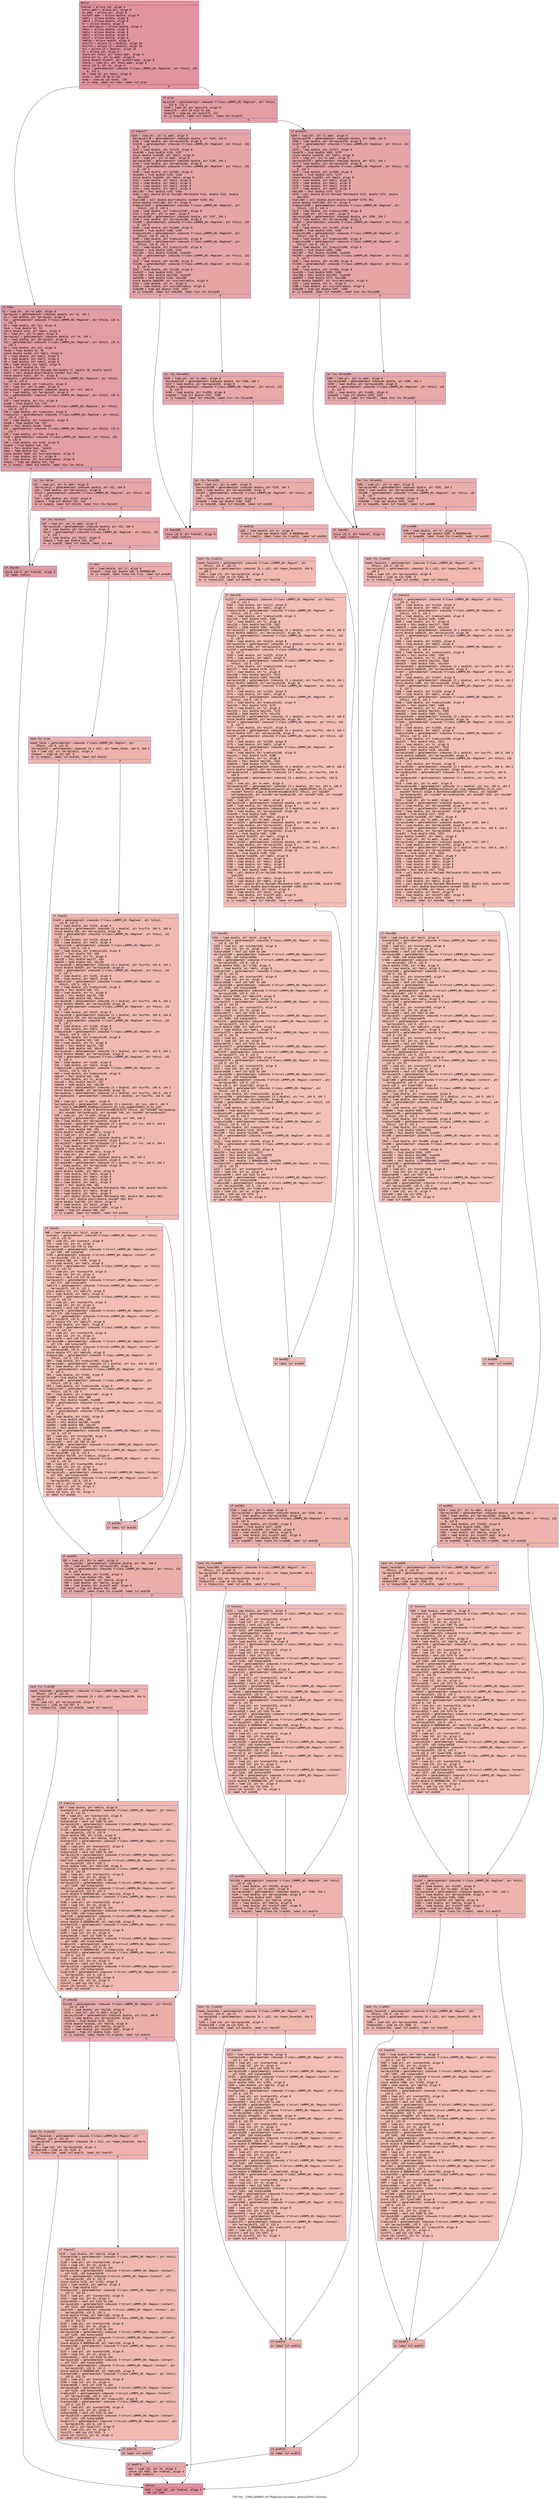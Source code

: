 digraph "CFG for '_ZN9LAMMPS_NS7RegCone16surface_interiorEPdd' function" {
	label="CFG for '_ZN9LAMMPS_NS7RegCone16surface_interiorEPdd' function";

	Node0x5572da415950 [shape=record,color="#b70d28ff", style=filled, fillcolor="#b70d2870" fontname="Courier",label="{entry:\l|  %retval = alloca i32, align 4\l  %this.addr = alloca ptr, align 8\l  %x.addr = alloca ptr, align 8\l  %cutoff.addr = alloca double, align 8\l  %del1 = alloca double, align 8\l  %del2 = alloca double, align 8\l  %r = alloca double, align 8\l  %currentradius = alloca double, align 8\l  %delx = alloca double, align 8\l  %dely = alloca double, align 8\l  %delz = alloca double, align 8\l  %dist = alloca double, align 8\l  %delta = alloca double, align 8\l  %surflo = alloca [3 x double], align 16\l  %surfhi = alloca [3 x double], align 16\l  %xs = alloca [3 x double], align 16\l  %n = alloca i32, align 4\l  store ptr %this, ptr %this.addr, align 8\l  store ptr %x, ptr %x.addr, align 8\l  store double %cutoff, ptr %cutoff.addr, align 8\l  %this1 = load ptr, ptr %this.addr, align 8\l  store i32 0, ptr %n, align 4\l  %axis = getelementptr inbounds %\"class.LAMMPS_NS::RegCone\", ptr %this1, i32\l... 0, i32 1\l  %0 = load i8, ptr %axis, align 8\l  %conv = sext i8 %0 to i32\l  %cmp = icmp eq i32 %conv, 120\l  br i1 %cmp, label %if.then, label %if.else\l|{<s0>T|<s1>F}}"];
	Node0x5572da415950:s0 -> Node0x5572da418de0[tooltip="entry -> if.then\nProbability 50.00%" ];
	Node0x5572da415950:s1 -> Node0x5572da418e50[tooltip="entry -> if.else\nProbability 50.00%" ];
	Node0x5572da418de0 [shape=record,color="#3d50c3ff", style=filled, fillcolor="#be242e70" fontname="Courier",label="{if.then:\l|  %1 = load ptr, ptr %x.addr, align 8\l  %arrayidx = getelementptr inbounds double, ptr %1, i64 1\l  %2 = load double, ptr %arrayidx, align 8\l  %c1 = getelementptr inbounds %\"class.LAMMPS_NS::RegCone\", ptr %this1, i32 0,\l... i32 2\l  %3 = load double, ptr %c1, align 8\l  %sub = fsub double %2, %3\l  store double %sub, ptr %del1, align 8\l  %4 = load ptr, ptr %x.addr, align 8\l  %arrayidx2 = getelementptr inbounds double, ptr %4, i64 2\l  %5 = load double, ptr %arrayidx2, align 8\l  %c2 = getelementptr inbounds %\"class.LAMMPS_NS::RegCone\", ptr %this1, i32 0,\l... i32 3\l  %6 = load double, ptr %c2, align 8\l  %sub3 = fsub double %5, %6\l  store double %sub3, ptr %del2, align 8\l  %7 = load double, ptr %del1, align 8\l  %8 = load double, ptr %del1, align 8\l  %9 = load double, ptr %del2, align 8\l  %10 = load double, ptr %del2, align 8\l  %mul4 = fmul double %9, %10\l  %11 = call double @llvm.fmuladd.f64(double %7, double %8, double %mul4)\l  %call = call double @sqrt(double noundef %11) #11\l  store double %call, ptr %r, align 8\l  %radiuslo = getelementptr inbounds %\"class.LAMMPS_NS::RegCone\", ptr %this1,\l... i32 0, i32 4\l  %12 = load double, ptr %radiuslo, align 8\l  %13 = load ptr, ptr %x.addr, align 8\l  %arrayidx5 = getelementptr inbounds double, ptr %13, i64 0\l  %14 = load double, ptr %arrayidx5, align 8\l  %lo = getelementptr inbounds %\"class.LAMMPS_NS::RegCone\", ptr %this1, i32 0,\l... i32 6\l  %15 = load double, ptr %lo, align 8\l  %sub6 = fsub double %14, %15\l  %radiushi = getelementptr inbounds %\"class.LAMMPS_NS::RegCone\", ptr %this1,\l... i32 0, i32 5\l  %16 = load double, ptr %radiushi, align 8\l  %radiuslo7 = getelementptr inbounds %\"class.LAMMPS_NS::RegCone\", ptr %this1,\l... i32 0, i32 4\l  %17 = load double, ptr %radiuslo7, align 8\l  %sub8 = fsub double %16, %17\l  %mul = fmul double %sub6, %sub8\l  %hi = getelementptr inbounds %\"class.LAMMPS_NS::RegCone\", ptr %this1, i32 0,\l... i32 7\l  %18 = load double, ptr %hi, align 8\l  %lo9 = getelementptr inbounds %\"class.LAMMPS_NS::RegCone\", ptr %this1, i32\l... 0, i32 6\l  %19 = load double, ptr %lo9, align 8\l  %sub10 = fsub double %18, %19\l  %div = fdiv double %mul, %sub10\l  %add = fadd double %12, %div\l  store double %add, ptr %currentradius, align 8\l  %20 = load double, ptr %r, align 8\l  %21 = load double, ptr %currentradius, align 8\l  %cmp11 = fcmp ogt double %20, %21\l  br i1 %cmp11, label %if.then19, label %lor.lhs.false\l|{<s0>T|<s1>F}}"];
	Node0x5572da418de0:s0 -> Node0x5572da3b7aa0[tooltip="if.then -> if.then19\nProbability 50.00%" ];
	Node0x5572da418de0:s1 -> Node0x5572da41c1a0[tooltip="if.then -> lor.lhs.false\nProbability 50.00%" ];
	Node0x5572da41c1a0 [shape=record,color="#3d50c3ff", style=filled, fillcolor="#c5333470" fontname="Courier",label="{lor.lhs.false:\l|  %22 = load ptr, ptr %x.addr, align 8\l  %arrayidx12 = getelementptr inbounds double, ptr %22, i64 0\l  %23 = load double, ptr %arrayidx12, align 8\l  %lo13 = getelementptr inbounds %\"class.LAMMPS_NS::RegCone\", ptr %this1, i32\l... 0, i32 6\l  %24 = load double, ptr %lo13, align 8\l  %cmp14 = fcmp olt double %23, %24\l  br i1 %cmp14, label %if.then19, label %lor.lhs.false15\l|{<s0>T|<s1>F}}"];
	Node0x5572da41c1a0:s0 -> Node0x5572da3b7aa0[tooltip="lor.lhs.false -> if.then19\nProbability 50.00%" ];
	Node0x5572da41c1a0:s1 -> Node0x5572da41c6b0[tooltip="lor.lhs.false -> lor.lhs.false15\nProbability 50.00%" ];
	Node0x5572da41c6b0 [shape=record,color="#3d50c3ff", style=filled, fillcolor="#ca3b3770" fontname="Courier",label="{lor.lhs.false15:\l|  %25 = load ptr, ptr %x.addr, align 8\l  %arrayidx16 = getelementptr inbounds double, ptr %25, i64 0\l  %26 = load double, ptr %arrayidx16, align 8\l  %hi17 = getelementptr inbounds %\"class.LAMMPS_NS::RegCone\", ptr %this1, i32\l... 0, i32 7\l  %27 = load double, ptr %hi17, align 8\l  %cmp18 = fcmp ogt double %26, %27\l  br i1 %cmp18, label %if.then19, label %if.end\l|{<s0>T|<s1>F}}"];
	Node0x5572da41c6b0:s0 -> Node0x5572da3b7aa0[tooltip="lor.lhs.false15 -> if.then19\nProbability 50.00%" ];
	Node0x5572da41c6b0:s1 -> Node0x5572da41cbc0[tooltip="lor.lhs.false15 -> if.end\nProbability 50.00%" ];
	Node0x5572da3b7aa0 [shape=record,color="#3d50c3ff", style=filled, fillcolor="#be242e70" fontname="Courier",label="{if.then19:\l|  store i32 0, ptr %retval, align 4\l  br label %return\l}"];
	Node0x5572da3b7aa0 -> Node0x5572da41cd80[tooltip="if.then19 -> return\nProbability 100.00%" ];
	Node0x5572da41cbc0 [shape=record,color="#3d50c3ff", style=filled, fillcolor="#d0473d70" fontname="Courier",label="{if.end:\l|  %28 = load double, ptr %r, align 8\l  %cmp20 = fcmp ogt double %28, 0.000000e+00\l  br i1 %cmp20, label %land.lhs.true, label %if.end103\l|{<s0>T|<s1>F}}"];
	Node0x5572da41cbc0:s0 -> Node0x5572da41cf90[tooltip="if.end -> land.lhs.true\nProbability 50.00%" ];
	Node0x5572da41cbc0:s1 -> Node0x5572da41d010[tooltip="if.end -> if.end103\nProbability 50.00%" ];
	Node0x5572da41cf90 [shape=record,color="#3d50c3ff", style=filled, fillcolor="#d6524470" fontname="Courier",label="{land.lhs.true:\l|  %open_faces = getelementptr inbounds %\"class.LAMMPS_NS::Region\", ptr\l... %this1, i32 0, i32 21\l  %arrayidx21 = getelementptr inbounds [6 x i32], ptr %open_faces, i64 0, i64 2\l  %29 = load i32, ptr %arrayidx21, align 8\l  %tobool = icmp ne i32 %29, 0\l  br i1 %tobool, label %if.end103, label %if.then22\l|{<s0>T|<s1>F}}"];
	Node0x5572da41cf90:s0 -> Node0x5572da41d010[tooltip="land.lhs.true -> if.end103\nProbability 62.50%" ];
	Node0x5572da41cf90:s1 -> Node0x5572da41d450[tooltip="land.lhs.true -> if.then22\nProbability 37.50%" ];
	Node0x5572da41d450 [shape=record,color="#3d50c3ff", style=filled, fillcolor="#de614d70" fontname="Courier",label="{if.then22:\l|  %lo23 = getelementptr inbounds %\"class.LAMMPS_NS::RegCone\", ptr %this1,\l... i32 0, i32 6\l  %30 = load double, ptr %lo23, align 8\l  %arrayidx24 = getelementptr inbounds [3 x double], ptr %surflo, i64 0, i64 0\l  store double %30, ptr %arrayidx24, align 16\l  %c125 = getelementptr inbounds %\"class.LAMMPS_NS::RegCone\", ptr %this1, i32\l... 0, i32 2\l  %31 = load double, ptr %c125, align 8\l  %32 = load double, ptr %del1, align 8\l  %radiuslo26 = getelementptr inbounds %\"class.LAMMPS_NS::RegCone\", ptr\l... %this1, i32 0, i32 4\l  %33 = load double, ptr %radiuslo26, align 8\l  %mul27 = fmul double %32, %33\l  %34 = load double, ptr %r, align 8\l  %div28 = fdiv double %mul27, %34\l  %add29 = fadd double %31, %div28\l  %arrayidx30 = getelementptr inbounds [3 x double], ptr %surflo, i64 0, i64 1\l  store double %add29, ptr %arrayidx30, align 8\l  %c231 = getelementptr inbounds %\"class.LAMMPS_NS::RegCone\", ptr %this1, i32\l... 0, i32 3\l  %35 = load double, ptr %c231, align 8\l  %36 = load double, ptr %del2, align 8\l  %radiuslo32 = getelementptr inbounds %\"class.LAMMPS_NS::RegCone\", ptr\l... %this1, i32 0, i32 4\l  %37 = load double, ptr %radiuslo32, align 8\l  %mul33 = fmul double %36, %37\l  %38 = load double, ptr %r, align 8\l  %div34 = fdiv double %mul33, %38\l  %add35 = fadd double %35, %div34\l  %arrayidx36 = getelementptr inbounds [3 x double], ptr %surflo, i64 0, i64 2\l  store double %add35, ptr %arrayidx36, align 16\l  %hi37 = getelementptr inbounds %\"class.LAMMPS_NS::RegCone\", ptr %this1, i32\l... 0, i32 7\l  %39 = load double, ptr %hi37, align 8\l  %arrayidx38 = getelementptr inbounds [3 x double], ptr %surfhi, i64 0, i64 0\l  store double %39, ptr %arrayidx38, align 16\l  %c139 = getelementptr inbounds %\"class.LAMMPS_NS::RegCone\", ptr %this1, i32\l... 0, i32 2\l  %40 = load double, ptr %c139, align 8\l  %41 = load double, ptr %del1, align 8\l  %radiushi40 = getelementptr inbounds %\"class.LAMMPS_NS::RegCone\", ptr\l... %this1, i32 0, i32 5\l  %42 = load double, ptr %radiushi40, align 8\l  %mul41 = fmul double %41, %42\l  %43 = load double, ptr %r, align 8\l  %div42 = fdiv double %mul41, %43\l  %add43 = fadd double %40, %div42\l  %arrayidx44 = getelementptr inbounds [3 x double], ptr %surfhi, i64 0, i64 1\l  store double %add43, ptr %arrayidx44, align 8\l  %c245 = getelementptr inbounds %\"class.LAMMPS_NS::RegCone\", ptr %this1, i32\l... 0, i32 3\l  %44 = load double, ptr %c245, align 8\l  %45 = load double, ptr %del2, align 8\l  %radiushi46 = getelementptr inbounds %\"class.LAMMPS_NS::RegCone\", ptr\l... %this1, i32 0, i32 5\l  %46 = load double, ptr %radiushi46, align 8\l  %mul47 = fmul double %45, %46\l  %47 = load double, ptr %r, align 8\l  %div48 = fdiv double %mul47, %47\l  %add49 = fadd double %44, %div48\l  %arrayidx50 = getelementptr inbounds [3 x double], ptr %surfhi, i64 0, i64 2\l  store double %add49, ptr %arrayidx50, align 16\l  %arraydecay = getelementptr inbounds [3 x double], ptr %surflo, i64 0, i64 0\l  %arraydecay51 = getelementptr inbounds [3 x double], ptr %surfhi, i64 0, i64\l... 0\l  %48 = load ptr, ptr %x.addr, align 8\l  %arraydecay52 = getelementptr inbounds [3 x double], ptr %xs, i64 0, i64 0\l  call void @_ZN9LAMMPS_NS6Region21point_on_line_segmentEPdS1_S1_S1_(ptr\l... noundef nonnull align 8 dereferenceable(672) %this1, ptr noundef %arraydecay,\l... ptr noundef %arraydecay51, ptr noundef %48, ptr noundef %arraydecay52)\l  %49 = load ptr, ptr %x.addr, align 8\l  %arrayidx53 = getelementptr inbounds double, ptr %49, i64 0\l  %50 = load double, ptr %arrayidx53, align 8\l  %arrayidx54 = getelementptr inbounds [3 x double], ptr %xs, i64 0, i64 0\l  %51 = load double, ptr %arrayidx54, align 16\l  %sub55 = fsub double %50, %51\l  store double %sub55, ptr %delx, align 8\l  %52 = load ptr, ptr %x.addr, align 8\l  %arrayidx56 = getelementptr inbounds double, ptr %52, i64 1\l  %53 = load double, ptr %arrayidx56, align 8\l  %arrayidx57 = getelementptr inbounds [3 x double], ptr %xs, i64 0, i64 1\l  %54 = load double, ptr %arrayidx57, align 8\l  %sub58 = fsub double %53, %54\l  store double %sub58, ptr %dely, align 8\l  %55 = load ptr, ptr %x.addr, align 8\l  %arrayidx59 = getelementptr inbounds double, ptr %55, i64 2\l  %56 = load double, ptr %arrayidx59, align 8\l  %arrayidx60 = getelementptr inbounds [3 x double], ptr %xs, i64 0, i64 2\l  %57 = load double, ptr %arrayidx60, align 16\l  %sub61 = fsub double %56, %57\l  store double %sub61, ptr %delz, align 8\l  %58 = load double, ptr %delx, align 8\l  %59 = load double, ptr %delx, align 8\l  %60 = load double, ptr %dely, align 8\l  %61 = load double, ptr %dely, align 8\l  %mul63 = fmul double %60, %61\l  %62 = call double @llvm.fmuladd.f64(double %58, double %59, double %mul63)\l  %63 = load double, ptr %delz, align 8\l  %64 = load double, ptr %delz, align 8\l  %65 = call double @llvm.fmuladd.f64(double %63, double %64, double %62)\l  %call65 = call double @sqrt(double noundef %65) #11\l  store double %call65, ptr %dist, align 8\l  %66 = load double, ptr %dist, align 8\l  %67 = load double, ptr %cutoff.addr, align 8\l  %cmp66 = fcmp olt double %66, %67\l  br i1 %cmp66, label %if.then67, label %if.end102\l|{<s0>T|<s1>F}}"];
	Node0x5572da41d450:s0 -> Node0x5572da422250[tooltip="if.then22 -> if.then67\nProbability 50.00%" ];
	Node0x5572da41d450:s1 -> Node0x5572da4222a0[tooltip="if.then22 -> if.end102\nProbability 50.00%" ];
	Node0x5572da422250 [shape=record,color="#3d50c3ff", style=filled, fillcolor="#e36c5570" fontname="Courier",label="{if.then67:\l|  %68 = load double, ptr %dist, align 8\l  %contact = getelementptr inbounds %\"class.LAMMPS_NS::Region\", ptr %this1,\l... i32 0, i32 23\l  %69 = load ptr, ptr %contact, align 8\l  %70 = load i32, ptr %n, align 4\l  %idxprom = sext i32 %70 to i64\l  %arrayidx68 = getelementptr inbounds %\"struct.LAMMPS_NS::Region::Contact\",\l... ptr %69, i64 %idxprom\l  %r69 = getelementptr inbounds %\"struct.LAMMPS_NS::Region::Contact\", ptr\l... %arrayidx68, i32 0, i32 0\l  store double %68, ptr %r69, align 8\l  %71 = load double, ptr %delx, align 8\l  %contact70 = getelementptr inbounds %\"class.LAMMPS_NS::Region\", ptr %this1,\l... i32 0, i32 23\l  %72 = load ptr, ptr %contact70, align 8\l  %73 = load i32, ptr %n, align 4\l  %idxprom71 = sext i32 %73 to i64\l  %arrayidx72 = getelementptr inbounds %\"struct.LAMMPS_NS::Region::Contact\",\l... ptr %72, i64 %idxprom71\l  %delx73 = getelementptr inbounds %\"struct.LAMMPS_NS::Region::Contact\", ptr\l... %arrayidx72, i32 0, i32 1\l  store double %71, ptr %delx73, align 8\l  %74 = load double, ptr %dely, align 8\l  %contact74 = getelementptr inbounds %\"class.LAMMPS_NS::Region\", ptr %this1,\l... i32 0, i32 23\l  %75 = load ptr, ptr %contact74, align 8\l  %76 = load i32, ptr %n, align 4\l  %idxprom75 = sext i32 %76 to i64\l  %arrayidx76 = getelementptr inbounds %\"struct.LAMMPS_NS::Region::Contact\",\l... ptr %75, i64 %idxprom75\l  %dely77 = getelementptr inbounds %\"struct.LAMMPS_NS::Region::Contact\", ptr\l... %arrayidx76, i32 0, i32 2\l  store double %74, ptr %dely77, align 8\l  %77 = load double, ptr %delz, align 8\l  %contact78 = getelementptr inbounds %\"class.LAMMPS_NS::Region\", ptr %this1,\l... i32 0, i32 23\l  %78 = load ptr, ptr %contact78, align 8\l  %79 = load i32, ptr %n, align 4\l  %idxprom79 = sext i32 %79 to i64\l  %arrayidx80 = getelementptr inbounds %\"struct.LAMMPS_NS::Region::Contact\",\l... ptr %78, i64 %idxprom79\l  %delz81 = getelementptr inbounds %\"struct.LAMMPS_NS::Region::Contact\", ptr\l... %arrayidx80, i32 0, i32 3\l  store double %77, ptr %delz81, align 8\l  %radiuslo82 = getelementptr inbounds %\"class.LAMMPS_NS::RegCone\", ptr\l... %this1, i32 0, i32 4\l  %80 = load double, ptr %radiuslo82, align 8\l  %arrayidx83 = getelementptr inbounds [3 x double], ptr %xs, i64 0, i64 0\l  %81 = load double, ptr %arrayidx83, align 16\l  %lo84 = getelementptr inbounds %\"class.LAMMPS_NS::RegCone\", ptr %this1, i32\l... 0, i32 6\l  %82 = load double, ptr %lo84, align 8\l  %sub85 = fsub double %81, %82\l  %radiushi86 = getelementptr inbounds %\"class.LAMMPS_NS::RegCone\", ptr\l... %this1, i32 0, i32 5\l  %83 = load double, ptr %radiushi86, align 8\l  %radiuslo87 = getelementptr inbounds %\"class.LAMMPS_NS::RegCone\", ptr\l... %this1, i32 0, i32 4\l  %84 = load double, ptr %radiuslo87, align 8\l  %sub88 = fsub double %83, %84\l  %mul89 = fmul double %sub85, %sub88\l  %hi90 = getelementptr inbounds %\"class.LAMMPS_NS::RegCone\", ptr %this1, i32\l... 0, i32 7\l  %85 = load double, ptr %hi90, align 8\l  %lo91 = getelementptr inbounds %\"class.LAMMPS_NS::RegCone\", ptr %this1, i32\l... 0, i32 6\l  %86 = load double, ptr %lo91, align 8\l  %sub92 = fsub double %85, %86\l  %div93 = fdiv double %mul89, %sub92\l  %add94 = fadd double %80, %div93\l  %mul95 = fmul double -2.000000e+00, %add94\l  %contact96 = getelementptr inbounds %\"class.LAMMPS_NS::Region\", ptr %this1,\l... i32 0, i32 23\l  %87 = load ptr, ptr %contact96, align 8\l  %88 = load i32, ptr %n, align 4\l  %idxprom97 = sext i32 %88 to i64\l  %arrayidx98 = getelementptr inbounds %\"struct.LAMMPS_NS::Region::Contact\",\l... ptr %87, i64 %idxprom97\l  %radius = getelementptr inbounds %\"struct.LAMMPS_NS::Region::Contact\", ptr\l... %arrayidx98, i32 0, i32 4\l  store double %mul95, ptr %radius, align 8\l  %contact99 = getelementptr inbounds %\"class.LAMMPS_NS::Region\", ptr %this1,\l... i32 0, i32 23\l  %89 = load ptr, ptr %contact99, align 8\l  %90 = load i32, ptr %n, align 4\l  %idxprom100 = sext i32 %90 to i64\l  %arrayidx101 = getelementptr inbounds %\"struct.LAMMPS_NS::Region::Contact\",\l... ptr %89, i64 %idxprom100\l  %iwall = getelementptr inbounds %\"struct.LAMMPS_NS::Region::Contact\", ptr\l... %arrayidx101, i32 0, i32 5\l  store i32 2, ptr %iwall, align 8\l  %91 = load i32, ptr %n, align 4\l  %inc = add nsw i32 %91, 1\l  store i32 %inc, ptr %n, align 4\l  br label %if.end102\l}"];
	Node0x5572da422250 -> Node0x5572da4222a0[tooltip="if.then67 -> if.end102\nProbability 100.00%" ];
	Node0x5572da4222a0 [shape=record,color="#3d50c3ff", style=filled, fillcolor="#de614d70" fontname="Courier",label="{if.end102:\l|  br label %if.end103\l}"];
	Node0x5572da4222a0 -> Node0x5572da41d010[tooltip="if.end102 -> if.end103\nProbability 100.00%" ];
	Node0x5572da41d010 [shape=record,color="#3d50c3ff", style=filled, fillcolor="#d0473d70" fontname="Courier",label="{if.end103:\l|  %92 = load ptr, ptr %x.addr, align 8\l  %arrayidx104 = getelementptr inbounds double, ptr %92, i64 0\l  %93 = load double, ptr %arrayidx104, align 8\l  %lo105 = getelementptr inbounds %\"class.LAMMPS_NS::RegCone\", ptr %this1, i32\l... 0, i32 6\l  %94 = load double, ptr %lo105, align 8\l  %sub106 = fsub double %93, %94\l  store double %sub106, ptr %delta, align 8\l  %95 = load double, ptr %delta, align 8\l  %96 = load double, ptr %cutoff.addr, align 8\l  %cmp107 = fcmp olt double %95, %96\l  br i1 %cmp107, label %land.lhs.true108, label %if.end138\l|{<s0>T|<s1>F}}"];
	Node0x5572da41d010:s0 -> Node0x5572da41f790[tooltip="if.end103 -> land.lhs.true108\nProbability 50.00%" ];
	Node0x5572da41d010:s1 -> Node0x5572da41f830[tooltip="if.end103 -> if.end138\nProbability 50.00%" ];
	Node0x5572da41f790 [shape=record,color="#3d50c3ff", style=filled, fillcolor="#d6524470" fontname="Courier",label="{land.lhs.true108:\l|  %open_faces109 = getelementptr inbounds %\"class.LAMMPS_NS::Region\", ptr\l... %this1, i32 0, i32 21\l  %arrayidx110 = getelementptr inbounds [6 x i32], ptr %open_faces109, i64 0,\l... i64 0\l  %97 = load i32, ptr %arrayidx110, align 8\l  %tobool111 = icmp ne i32 %97, 0\l  br i1 %tobool111, label %if.end138, label %if.then112\l|{<s0>T|<s1>F}}"];
	Node0x5572da41f790:s0 -> Node0x5572da41f830[tooltip="land.lhs.true108 -> if.end138\nProbability 62.50%" ];
	Node0x5572da41f790:s1 -> Node0x5572da41fc80[tooltip="land.lhs.true108 -> if.then112\nProbability 37.50%" ];
	Node0x5572da41fc80 [shape=record,color="#3d50c3ff", style=filled, fillcolor="#de614d70" fontname="Courier",label="{if.then112:\l|  %98 = load double, ptr %delta, align 8\l  %contact113 = getelementptr inbounds %\"class.LAMMPS_NS::Region\", ptr %this1,\l... i32 0, i32 23\l  %99 = load ptr, ptr %contact113, align 8\l  %100 = load i32, ptr %n, align 4\l  %idxprom114 = sext i32 %100 to i64\l  %arrayidx115 = getelementptr inbounds %\"struct.LAMMPS_NS::Region::Contact\",\l... ptr %99, i64 %idxprom114\l  %r116 = getelementptr inbounds %\"struct.LAMMPS_NS::Region::Contact\", ptr\l... %arrayidx115, i32 0, i32 0\l  store double %98, ptr %r116, align 8\l  %101 = load double, ptr %delta, align 8\l  %contact117 = getelementptr inbounds %\"class.LAMMPS_NS::Region\", ptr %this1,\l... i32 0, i32 23\l  %102 = load ptr, ptr %contact117, align 8\l  %103 = load i32, ptr %n, align 4\l  %idxprom118 = sext i32 %103 to i64\l  %arrayidx119 = getelementptr inbounds %\"struct.LAMMPS_NS::Region::Contact\",\l... ptr %102, i64 %idxprom118\l  %delx120 = getelementptr inbounds %\"struct.LAMMPS_NS::Region::Contact\", ptr\l... %arrayidx119, i32 0, i32 1\l  store double %101, ptr %delx120, align 8\l  %contact121 = getelementptr inbounds %\"class.LAMMPS_NS::Region\", ptr %this1,\l... i32 0, i32 23\l  %104 = load ptr, ptr %contact121, align 8\l  %105 = load i32, ptr %n, align 4\l  %idxprom122 = sext i32 %105 to i64\l  %arrayidx123 = getelementptr inbounds %\"struct.LAMMPS_NS::Region::Contact\",\l... ptr %104, i64 %idxprom122\l  %delz124 = getelementptr inbounds %\"struct.LAMMPS_NS::Region::Contact\", ptr\l... %arrayidx123, i32 0, i32 3\l  store double 0.000000e+00, ptr %delz124, align 8\l  %contact125 = getelementptr inbounds %\"class.LAMMPS_NS::Region\", ptr %this1,\l... i32 0, i32 23\l  %106 = load ptr, ptr %contact125, align 8\l  %107 = load i32, ptr %n, align 4\l  %idxprom126 = sext i32 %107 to i64\l  %arrayidx127 = getelementptr inbounds %\"struct.LAMMPS_NS::Region::Contact\",\l... ptr %106, i64 %idxprom126\l  %dely128 = getelementptr inbounds %\"struct.LAMMPS_NS::Region::Contact\", ptr\l... %arrayidx127, i32 0, i32 2\l  store double 0.000000e+00, ptr %dely128, align 8\l  %contact129 = getelementptr inbounds %\"class.LAMMPS_NS::Region\", ptr %this1,\l... i32 0, i32 23\l  %108 = load ptr, ptr %contact129, align 8\l  %109 = load i32, ptr %n, align 4\l  %idxprom130 = sext i32 %109 to i64\l  %arrayidx131 = getelementptr inbounds %\"struct.LAMMPS_NS::Region::Contact\",\l... ptr %108, i64 %idxprom130\l  %radius132 = getelementptr inbounds %\"struct.LAMMPS_NS::Region::Contact\",\l... ptr %arrayidx131, i32 0, i32 4\l  store double 0.000000e+00, ptr %radius132, align 8\l  %contact133 = getelementptr inbounds %\"class.LAMMPS_NS::Region\", ptr %this1,\l... i32 0, i32 23\l  %110 = load ptr, ptr %contact133, align 8\l  %111 = load i32, ptr %n, align 4\l  %idxprom134 = sext i32 %111 to i64\l  %arrayidx135 = getelementptr inbounds %\"struct.LAMMPS_NS::Region::Contact\",\l... ptr %110, i64 %idxprom134\l  %iwall136 = getelementptr inbounds %\"struct.LAMMPS_NS::Region::Contact\", ptr\l... %arrayidx135, i32 0, i32 5\l  store i32 0, ptr %iwall136, align 8\l  %112 = load i32, ptr %n, align 4\l  %inc137 = add nsw i32 %112, 1\l  store i32 %inc137, ptr %n, align 4\l  br label %if.end138\l}"];
	Node0x5572da41fc80 -> Node0x5572da41f830[tooltip="if.then112 -> if.end138\nProbability 100.00%" ];
	Node0x5572da41f830 [shape=record,color="#3d50c3ff", style=filled, fillcolor="#d0473d70" fontname="Courier",label="{if.end138:\l|  %hi139 = getelementptr inbounds %\"class.LAMMPS_NS::RegCone\", ptr %this1,\l... i32 0, i32 7\l  %113 = load double, ptr %hi139, align 8\l  %114 = load ptr, ptr %x.addr, align 8\l  %arrayidx140 = getelementptr inbounds double, ptr %114, i64 0\l  %115 = load double, ptr %arrayidx140, align 8\l  %sub141 = fsub double %113, %115\l  store double %sub141, ptr %delta, align 8\l  %116 = load double, ptr %delta, align 8\l  %117 = load double, ptr %cutoff.addr, align 8\l  %cmp142 = fcmp olt double %116, %117\l  br i1 %cmp142, label %land.lhs.true143, label %if.end173\l|{<s0>T|<s1>F}}"];
	Node0x5572da41f830:s0 -> Node0x5572da428f60[tooltip="if.end138 -> land.lhs.true143\nProbability 50.00%" ];
	Node0x5572da41f830:s1 -> Node0x5572da429000[tooltip="if.end138 -> if.end173\nProbability 50.00%" ];
	Node0x5572da428f60 [shape=record,color="#3d50c3ff", style=filled, fillcolor="#d6524470" fontname="Courier",label="{land.lhs.true143:\l|  %open_faces144 = getelementptr inbounds %\"class.LAMMPS_NS::Region\", ptr\l... %this1, i32 0, i32 21\l  %arrayidx145 = getelementptr inbounds [6 x i32], ptr %open_faces144, i64 0,\l... i64 1\l  %118 = load i32, ptr %arrayidx145, align 4\l  %tobool146 = icmp ne i32 %118, 0\l  br i1 %tobool146, label %if.end173, label %if.then147\l|{<s0>T|<s1>F}}"];
	Node0x5572da428f60:s0 -> Node0x5572da429000[tooltip="land.lhs.true143 -> if.end173\nProbability 62.50%" ];
	Node0x5572da428f60:s1 -> Node0x5572da420540[tooltip="land.lhs.true143 -> if.then147\nProbability 37.50%" ];
	Node0x5572da420540 [shape=record,color="#3d50c3ff", style=filled, fillcolor="#de614d70" fontname="Courier",label="{if.then147:\l|  %119 = load double, ptr %delta, align 8\l  %contact148 = getelementptr inbounds %\"class.LAMMPS_NS::Region\", ptr %this1,\l... i32 0, i32 23\l  %120 = load ptr, ptr %contact148, align 8\l  %121 = load i32, ptr %n, align 4\l  %idxprom149 = sext i32 %121 to i64\l  %arrayidx150 = getelementptr inbounds %\"struct.LAMMPS_NS::Region::Contact\",\l... ptr %120, i64 %idxprom149\l  %r151 = getelementptr inbounds %\"struct.LAMMPS_NS::Region::Contact\", ptr\l... %arrayidx150, i32 0, i32 0\l  store double %119, ptr %r151, align 8\l  %122 = load double, ptr %delta, align 8\l  %fneg = fneg double %122\l  %contact152 = getelementptr inbounds %\"class.LAMMPS_NS::Region\", ptr %this1,\l... i32 0, i32 23\l  %123 = load ptr, ptr %contact152, align 8\l  %124 = load i32, ptr %n, align 4\l  %idxprom153 = sext i32 %124 to i64\l  %arrayidx154 = getelementptr inbounds %\"struct.LAMMPS_NS::Region::Contact\",\l... ptr %123, i64 %idxprom153\l  %delx155 = getelementptr inbounds %\"struct.LAMMPS_NS::Region::Contact\", ptr\l... %arrayidx154, i32 0, i32 1\l  store double %fneg, ptr %delx155, align 8\l  %contact156 = getelementptr inbounds %\"class.LAMMPS_NS::Region\", ptr %this1,\l... i32 0, i32 23\l  %125 = load ptr, ptr %contact156, align 8\l  %126 = load i32, ptr %n, align 4\l  %idxprom157 = sext i32 %126 to i64\l  %arrayidx158 = getelementptr inbounds %\"struct.LAMMPS_NS::Region::Contact\",\l... ptr %125, i64 %idxprom157\l  %delz159 = getelementptr inbounds %\"struct.LAMMPS_NS::Region::Contact\", ptr\l... %arrayidx158, i32 0, i32 3\l  store double 0.000000e+00, ptr %delz159, align 8\l  %contact160 = getelementptr inbounds %\"class.LAMMPS_NS::Region\", ptr %this1,\l... i32 0, i32 23\l  %127 = load ptr, ptr %contact160, align 8\l  %128 = load i32, ptr %n, align 4\l  %idxprom161 = sext i32 %128 to i64\l  %arrayidx162 = getelementptr inbounds %\"struct.LAMMPS_NS::Region::Contact\",\l... ptr %127, i64 %idxprom161\l  %dely163 = getelementptr inbounds %\"struct.LAMMPS_NS::Region::Contact\", ptr\l... %arrayidx162, i32 0, i32 2\l  store double 0.000000e+00, ptr %dely163, align 8\l  %contact164 = getelementptr inbounds %\"class.LAMMPS_NS::Region\", ptr %this1,\l... i32 0, i32 23\l  %129 = load ptr, ptr %contact164, align 8\l  %130 = load i32, ptr %n, align 4\l  %idxprom165 = sext i32 %130 to i64\l  %arrayidx166 = getelementptr inbounds %\"struct.LAMMPS_NS::Region::Contact\",\l... ptr %129, i64 %idxprom165\l  %radius167 = getelementptr inbounds %\"struct.LAMMPS_NS::Region::Contact\",\l... ptr %arrayidx166, i32 0, i32 4\l  store double 0.000000e+00, ptr %radius167, align 8\l  %contact168 = getelementptr inbounds %\"class.LAMMPS_NS::Region\", ptr %this1,\l... i32 0, i32 23\l  %131 = load ptr, ptr %contact168, align 8\l  %132 = load i32, ptr %n, align 4\l  %idxprom169 = sext i32 %132 to i64\l  %arrayidx170 = getelementptr inbounds %\"struct.LAMMPS_NS::Region::Contact\",\l... ptr %131, i64 %idxprom169\l  %iwall171 = getelementptr inbounds %\"struct.LAMMPS_NS::Region::Contact\", ptr\l... %arrayidx170, i32 0, i32 5\l  store i32 1, ptr %iwall171, align 8\l  %133 = load i32, ptr %n, align 4\l  %inc172 = add nsw i32 %133, 1\l  store i32 %inc172, ptr %n, align 4\l  br label %if.end173\l}"];
	Node0x5572da420540 -> Node0x5572da429000[tooltip="if.then147 -> if.end173\nProbability 100.00%" ];
	Node0x5572da429000 [shape=record,color="#3d50c3ff", style=filled, fillcolor="#d0473d70" fontname="Courier",label="{if.end173:\l|  br label %if.end574\l}"];
	Node0x5572da429000 -> Node0x5572da42c270[tooltip="if.end173 -> if.end574\nProbability 100.00%" ];
	Node0x5572da418e50 [shape=record,color="#3d50c3ff", style=filled, fillcolor="#be242e70" fontname="Courier",label="{if.else:\l|  %axis174 = getelementptr inbounds %\"class.LAMMPS_NS::RegCone\", ptr %this1,\l... i32 0, i32 1\l  %134 = load i8, ptr %axis174, align 8\l  %conv175 = sext i8 %134 to i32\l  %cmp176 = icmp eq i32 %conv175, 121\l  br i1 %cmp176, label %if.then177, label %if.else375\l|{<s0>T|<s1>F}}"];
	Node0x5572da418e50:s0 -> Node0x5572da42c600[tooltip="if.else -> if.then177\nProbability 50.00%" ];
	Node0x5572da418e50:s1 -> Node0x5572da42c680[tooltip="if.else -> if.else375\nProbability 50.00%" ];
	Node0x5572da42c600 [shape=record,color="#3d50c3ff", style=filled, fillcolor="#c5333470" fontname="Courier",label="{if.then177:\l|  %135 = load ptr, ptr %x.addr, align 8\l  %arrayidx178 = getelementptr inbounds double, ptr %135, i64 0\l  %136 = load double, ptr %arrayidx178, align 8\l  %c1179 = getelementptr inbounds %\"class.LAMMPS_NS::RegCone\", ptr %this1, i32\l... 0, i32 2\l  %137 = load double, ptr %c1179, align 8\l  %sub180 = fsub double %136, %137\l  store double %sub180, ptr %del1, align 8\l  %138 = load ptr, ptr %x.addr, align 8\l  %arrayidx181 = getelementptr inbounds double, ptr %138, i64 2\l  %139 = load double, ptr %arrayidx181, align 8\l  %c2182 = getelementptr inbounds %\"class.LAMMPS_NS::RegCone\", ptr %this1, i32\l... 0, i32 3\l  %140 = load double, ptr %c2182, align 8\l  %sub183 = fsub double %139, %140\l  store double %sub183, ptr %del2, align 8\l  %141 = load double, ptr %del1, align 8\l  %142 = load double, ptr %del1, align 8\l  %143 = load double, ptr %del2, align 8\l  %144 = load double, ptr %del2, align 8\l  %mul185 = fmul double %143, %144\l  %145 = call double @llvm.fmuladd.f64(double %141, double %142, double\l... %mul185)\l  %call186 = call double @sqrt(double noundef %145) #11\l  store double %call186, ptr %r, align 8\l  %radiuslo187 = getelementptr inbounds %\"class.LAMMPS_NS::RegCone\", ptr\l... %this1, i32 0, i32 4\l  %146 = load double, ptr %radiuslo187, align 8\l  %147 = load ptr, ptr %x.addr, align 8\l  %arrayidx188 = getelementptr inbounds double, ptr %147, i64 1\l  %148 = load double, ptr %arrayidx188, align 8\l  %lo189 = getelementptr inbounds %\"class.LAMMPS_NS::RegCone\", ptr %this1, i32\l... 0, i32 6\l  %149 = load double, ptr %lo189, align 8\l  %sub190 = fsub double %148, %149\l  %radiushi191 = getelementptr inbounds %\"class.LAMMPS_NS::RegCone\", ptr\l... %this1, i32 0, i32 5\l  %150 = load double, ptr %radiushi191, align 8\l  %radiuslo192 = getelementptr inbounds %\"class.LAMMPS_NS::RegCone\", ptr\l... %this1, i32 0, i32 4\l  %151 = load double, ptr %radiuslo192, align 8\l  %sub193 = fsub double %150, %151\l  %mul194 = fmul double %sub190, %sub193\l  %hi195 = getelementptr inbounds %\"class.LAMMPS_NS::RegCone\", ptr %this1, i32\l... 0, i32 7\l  %152 = load double, ptr %hi195, align 8\l  %lo196 = getelementptr inbounds %\"class.LAMMPS_NS::RegCone\", ptr %this1, i32\l... 0, i32 6\l  %153 = load double, ptr %lo196, align 8\l  %sub197 = fsub double %152, %153\l  %div198 = fdiv double %mul194, %sub197\l  %add199 = fadd double %146, %div198\l  store double %add199, ptr %currentradius, align 8\l  %154 = load double, ptr %r, align 8\l  %155 = load double, ptr %currentradius, align 8\l  %cmp200 = fcmp ogt double %154, %155\l  br i1 %cmp200, label %if.then209, label %lor.lhs.false201\l|{<s0>T|<s1>F}}"];
	Node0x5572da42c600:s0 -> Node0x5572da42e630[tooltip="if.then177 -> if.then209\nProbability 50.00%" ];
	Node0x5572da42c600:s1 -> Node0x5572da42e6e0[tooltip="if.then177 -> lor.lhs.false201\nProbability 50.00%" ];
	Node0x5572da42e6e0 [shape=record,color="#3d50c3ff", style=filled, fillcolor="#ca3b3770" fontname="Courier",label="{lor.lhs.false201:\l|  %156 = load ptr, ptr %x.addr, align 8\l  %arrayidx202 = getelementptr inbounds double, ptr %156, i64 1\l  %157 = load double, ptr %arrayidx202, align 8\l  %lo203 = getelementptr inbounds %\"class.LAMMPS_NS::RegCone\", ptr %this1, i32\l... 0, i32 6\l  %158 = load double, ptr %lo203, align 8\l  %cmp204 = fcmp olt double %157, %158\l  br i1 %cmp204, label %if.then209, label %lor.lhs.false205\l|{<s0>T|<s1>F}}"];
	Node0x5572da42e6e0:s0 -> Node0x5572da42e630[tooltip="lor.lhs.false201 -> if.then209\nProbability 50.00%" ];
	Node0x5572da42e6e0:s1 -> Node0x5572da42ec20[tooltip="lor.lhs.false201 -> lor.lhs.false205\nProbability 50.00%" ];
	Node0x5572da42ec20 [shape=record,color="#3d50c3ff", style=filled, fillcolor="#d0473d70" fontname="Courier",label="{lor.lhs.false205:\l|  %159 = load ptr, ptr %x.addr, align 8\l  %arrayidx206 = getelementptr inbounds double, ptr %159, i64 1\l  %160 = load double, ptr %arrayidx206, align 8\l  %hi207 = getelementptr inbounds %\"class.LAMMPS_NS::RegCone\", ptr %this1, i32\l... 0, i32 7\l  %161 = load double, ptr %hi207, align 8\l  %cmp208 = fcmp ogt double %160, %161\l  br i1 %cmp208, label %if.then209, label %if.end210\l|{<s0>T|<s1>F}}"];
	Node0x5572da42ec20:s0 -> Node0x5572da42e630[tooltip="lor.lhs.false205 -> if.then209\nProbability 50.00%" ];
	Node0x5572da42ec20:s1 -> Node0x5572da42f100[tooltip="lor.lhs.false205 -> if.end210\nProbability 50.00%" ];
	Node0x5572da42e630 [shape=record,color="#3d50c3ff", style=filled, fillcolor="#c5333470" fontname="Courier",label="{if.then209:\l|  store i32 0, ptr %retval, align 4\l  br label %return\l}"];
	Node0x5572da42e630 -> Node0x5572da41cd80[tooltip="if.then209 -> return\nProbability 100.00%" ];
	Node0x5572da42f100 [shape=record,color="#3d50c3ff", style=filled, fillcolor="#d6524470" fontname="Courier",label="{if.end210:\l|  %162 = load double, ptr %r, align 8\l  %cmp211 = fcmp ogt double %162, 0.000000e+00\l  br i1 %cmp211, label %land.lhs.true212, label %if.end303\l|{<s0>T|<s1>F}}"];
	Node0x5572da42f100:s0 -> Node0x5572da42f470[tooltip="if.end210 -> land.lhs.true212\nProbability 50.00%" ];
	Node0x5572da42f100:s1 -> Node0x5572da42f510[tooltip="if.end210 -> if.end303\nProbability 50.00%" ];
	Node0x5572da42f470 [shape=record,color="#3d50c3ff", style=filled, fillcolor="#dc5d4a70" fontname="Courier",label="{land.lhs.true212:\l|  %open_faces213 = getelementptr inbounds %\"class.LAMMPS_NS::Region\", ptr\l... %this1, i32 0, i32 21\l  %arrayidx214 = getelementptr inbounds [6 x i32], ptr %open_faces213, i64 0,\l... i64 2\l  %163 = load i32, ptr %arrayidx214, align 8\l  %tobool215 = icmp ne i32 %163, 0\l  br i1 %tobool215, label %if.end303, label %if.then216\l|{<s0>T|<s1>F}}"];
	Node0x5572da42f470:s0 -> Node0x5572da42f510[tooltip="land.lhs.true212 -> if.end303\nProbability 62.50%" ];
	Node0x5572da42f470:s1 -> Node0x5572da42f960[tooltip="land.lhs.true212 -> if.then216\nProbability 37.50%" ];
	Node0x5572da42f960 [shape=record,color="#3d50c3ff", style=filled, fillcolor="#e36c5570" fontname="Courier",label="{if.then216:\l|  %c1217 = getelementptr inbounds %\"class.LAMMPS_NS::RegCone\", ptr %this1,\l... i32 0, i32 2\l  %164 = load double, ptr %c1217, align 8\l  %165 = load double, ptr %del1, align 8\l  %radiuslo218 = getelementptr inbounds %\"class.LAMMPS_NS::RegCone\", ptr\l... %this1, i32 0, i32 4\l  %166 = load double, ptr %radiuslo218, align 8\l  %mul219 = fmul double %165, %166\l  %167 = load double, ptr %r, align 8\l  %div220 = fdiv double %mul219, %167\l  %add221 = fadd double %164, %div220\l  %arrayidx222 = getelementptr inbounds [3 x double], ptr %surflo, i64 0, i64 0\l  store double %add221, ptr %arrayidx222, align 16\l  %lo223 = getelementptr inbounds %\"class.LAMMPS_NS::RegCone\", ptr %this1, i32\l... 0, i32 6\l  %168 = load double, ptr %lo223, align 8\l  %arrayidx224 = getelementptr inbounds [3 x double], ptr %surflo, i64 0, i64 1\l  store double %168, ptr %arrayidx224, align 8\l  %c2225 = getelementptr inbounds %\"class.LAMMPS_NS::RegCone\", ptr %this1, i32\l... 0, i32 3\l  %169 = load double, ptr %c2225, align 8\l  %170 = load double, ptr %del2, align 8\l  %radiuslo226 = getelementptr inbounds %\"class.LAMMPS_NS::RegCone\", ptr\l... %this1, i32 0, i32 4\l  %171 = load double, ptr %radiuslo226, align 8\l  %mul227 = fmul double %170, %171\l  %172 = load double, ptr %r, align 8\l  %div228 = fdiv double %mul227, %172\l  %add229 = fadd double %169, %div228\l  %arrayidx230 = getelementptr inbounds [3 x double], ptr %surflo, i64 0, i64 2\l  store double %add229, ptr %arrayidx230, align 16\l  %c1231 = getelementptr inbounds %\"class.LAMMPS_NS::RegCone\", ptr %this1, i32\l... 0, i32 2\l  %173 = load double, ptr %c1231, align 8\l  %174 = load double, ptr %del1, align 8\l  %radiushi232 = getelementptr inbounds %\"class.LAMMPS_NS::RegCone\", ptr\l... %this1, i32 0, i32 5\l  %175 = load double, ptr %radiushi232, align 8\l  %mul233 = fmul double %174, %175\l  %176 = load double, ptr %r, align 8\l  %div234 = fdiv double %mul233, %176\l  %add235 = fadd double %173, %div234\l  %arrayidx236 = getelementptr inbounds [3 x double], ptr %surfhi, i64 0, i64 0\l  store double %add235, ptr %arrayidx236, align 16\l  %hi237 = getelementptr inbounds %\"class.LAMMPS_NS::RegCone\", ptr %this1, i32\l... 0, i32 7\l  %177 = load double, ptr %hi237, align 8\l  %arrayidx238 = getelementptr inbounds [3 x double], ptr %surfhi, i64 0, i64 1\l  store double %177, ptr %arrayidx238, align 8\l  %c2239 = getelementptr inbounds %\"class.LAMMPS_NS::RegCone\", ptr %this1, i32\l... 0, i32 3\l  %178 = load double, ptr %c2239, align 8\l  %179 = load double, ptr %del2, align 8\l  %radiushi240 = getelementptr inbounds %\"class.LAMMPS_NS::RegCone\", ptr\l... %this1, i32 0, i32 5\l  %180 = load double, ptr %radiushi240, align 8\l  %mul241 = fmul double %179, %180\l  %181 = load double, ptr %r, align 8\l  %div242 = fdiv double %mul241, %181\l  %add243 = fadd double %178, %div242\l  %arrayidx244 = getelementptr inbounds [3 x double], ptr %surfhi, i64 0, i64 2\l  store double %add243, ptr %arrayidx244, align 16\l  %arraydecay245 = getelementptr inbounds [3 x double], ptr %surflo, i64 0,\l... i64 0\l  %arraydecay246 = getelementptr inbounds [3 x double], ptr %surfhi, i64 0,\l... i64 0\l  %182 = load ptr, ptr %x.addr, align 8\l  %arraydecay247 = getelementptr inbounds [3 x double], ptr %xs, i64 0, i64 0\l  call void @_ZN9LAMMPS_NS6Region21point_on_line_segmentEPdS1_S1_S1_(ptr\l... noundef nonnull align 8 dereferenceable(672) %this1, ptr noundef\l... %arraydecay245, ptr noundef %arraydecay246, ptr noundef %182, ptr noundef\l... %arraydecay247)\l  %183 = load ptr, ptr %x.addr, align 8\l  %arrayidx248 = getelementptr inbounds double, ptr %183, i64 0\l  %184 = load double, ptr %arrayidx248, align 8\l  %arrayidx249 = getelementptr inbounds [3 x double], ptr %xs, i64 0, i64 0\l  %185 = load double, ptr %arrayidx249, align 16\l  %sub250 = fsub double %184, %185\l  store double %sub250, ptr %delx, align 8\l  %186 = load ptr, ptr %x.addr, align 8\l  %arrayidx251 = getelementptr inbounds double, ptr %186, i64 1\l  %187 = load double, ptr %arrayidx251, align 8\l  %arrayidx252 = getelementptr inbounds [3 x double], ptr %xs, i64 0, i64 1\l  %188 = load double, ptr %arrayidx252, align 8\l  %sub253 = fsub double %187, %188\l  store double %sub253, ptr %dely, align 8\l  %189 = load ptr, ptr %x.addr, align 8\l  %arrayidx254 = getelementptr inbounds double, ptr %189, i64 2\l  %190 = load double, ptr %arrayidx254, align 8\l  %arrayidx255 = getelementptr inbounds [3 x double], ptr %xs, i64 0, i64 2\l  %191 = load double, ptr %arrayidx255, align 16\l  %sub256 = fsub double %190, %191\l  store double %sub256, ptr %delz, align 8\l  %192 = load double, ptr %delx, align 8\l  %193 = load double, ptr %delx, align 8\l  %194 = load double, ptr %dely, align 8\l  %195 = load double, ptr %dely, align 8\l  %mul258 = fmul double %194, %195\l  %196 = call double @llvm.fmuladd.f64(double %192, double %193, double\l... %mul258)\l  %197 = load double, ptr %delz, align 8\l  %198 = load double, ptr %delz, align 8\l  %199 = call double @llvm.fmuladd.f64(double %197, double %198, double %196)\l  %call260 = call double @sqrt(double noundef %199) #11\l  store double %call260, ptr %dist, align 8\l  %200 = load double, ptr %dist, align 8\l  %201 = load double, ptr %cutoff.addr, align 8\l  %cmp261 = fcmp olt double %200, %201\l  br i1 %cmp261, label %if.then262, label %if.end302\l|{<s0>T|<s1>F}}"];
	Node0x5572da42f960:s0 -> Node0x5572da426380[tooltip="if.then216 -> if.then262\nProbability 50.00%" ];
	Node0x5572da42f960:s1 -> Node0x5572da4263d0[tooltip="if.then216 -> if.end302\nProbability 50.00%" ];
	Node0x5572da426380 [shape=record,color="#3d50c3ff", style=filled, fillcolor="#e5705870" fontname="Courier",label="{if.then262:\l|  %202 = load double, ptr %dist, align 8\l  %contact263 = getelementptr inbounds %\"class.LAMMPS_NS::Region\", ptr %this1,\l... i32 0, i32 23\l  %203 = load ptr, ptr %contact263, align 8\l  %204 = load i32, ptr %n, align 4\l  %idxprom264 = sext i32 %204 to i64\l  %arrayidx265 = getelementptr inbounds %\"struct.LAMMPS_NS::Region::Contact\",\l... ptr %203, i64 %idxprom264\l  %r266 = getelementptr inbounds %\"struct.LAMMPS_NS::Region::Contact\", ptr\l... %arrayidx265, i32 0, i32 0\l  store double %202, ptr %r266, align 8\l  %205 = load double, ptr %delx, align 8\l  %contact267 = getelementptr inbounds %\"class.LAMMPS_NS::Region\", ptr %this1,\l... i32 0, i32 23\l  %206 = load ptr, ptr %contact267, align 8\l  %207 = load i32, ptr %n, align 4\l  %idxprom268 = sext i32 %207 to i64\l  %arrayidx269 = getelementptr inbounds %\"struct.LAMMPS_NS::Region::Contact\",\l... ptr %206, i64 %idxprom268\l  %delx270 = getelementptr inbounds %\"struct.LAMMPS_NS::Region::Contact\", ptr\l... %arrayidx269, i32 0, i32 1\l  store double %205, ptr %delx270, align 8\l  %208 = load double, ptr %dely, align 8\l  %contact271 = getelementptr inbounds %\"class.LAMMPS_NS::Region\", ptr %this1,\l... i32 0, i32 23\l  %209 = load ptr, ptr %contact271, align 8\l  %210 = load i32, ptr %n, align 4\l  %idxprom272 = sext i32 %210 to i64\l  %arrayidx273 = getelementptr inbounds %\"struct.LAMMPS_NS::Region::Contact\",\l... ptr %209, i64 %idxprom272\l  %dely274 = getelementptr inbounds %\"struct.LAMMPS_NS::Region::Contact\", ptr\l... %arrayidx273, i32 0, i32 2\l  store double %208, ptr %dely274, align 8\l  %211 = load double, ptr %delz, align 8\l  %contact275 = getelementptr inbounds %\"class.LAMMPS_NS::Region\", ptr %this1,\l... i32 0, i32 23\l  %212 = load ptr, ptr %contact275, align 8\l  %213 = load i32, ptr %n, align 4\l  %idxprom276 = sext i32 %213 to i64\l  %arrayidx277 = getelementptr inbounds %\"struct.LAMMPS_NS::Region::Contact\",\l... ptr %212, i64 %idxprom276\l  %delz278 = getelementptr inbounds %\"struct.LAMMPS_NS::Region::Contact\", ptr\l... %arrayidx277, i32 0, i32 3\l  store double %211, ptr %delz278, align 8\l  %contact279 = getelementptr inbounds %\"class.LAMMPS_NS::Region\", ptr %this1,\l... i32 0, i32 23\l  %214 = load ptr, ptr %contact279, align 8\l  %215 = load i32, ptr %n, align 4\l  %idxprom280 = sext i32 %215 to i64\l  %arrayidx281 = getelementptr inbounds %\"struct.LAMMPS_NS::Region::Contact\",\l... ptr %214, i64 %idxprom280\l  %iwall282 = getelementptr inbounds %\"struct.LAMMPS_NS::Region::Contact\", ptr\l... %arrayidx281, i32 0, i32 5\l  store i32 2, ptr %iwall282, align 8\l  %radiuslo283 = getelementptr inbounds %\"class.LAMMPS_NS::RegCone\", ptr\l... %this1, i32 0, i32 4\l  %216 = load double, ptr %radiuslo283, align 8\l  %arrayidx284 = getelementptr inbounds [3 x double], ptr %xs, i64 0, i64 1\l  %217 = load double, ptr %arrayidx284, align 8\l  %lo285 = getelementptr inbounds %\"class.LAMMPS_NS::RegCone\", ptr %this1, i32\l... 0, i32 6\l  %218 = load double, ptr %lo285, align 8\l  %sub286 = fsub double %217, %218\l  %radiushi287 = getelementptr inbounds %\"class.LAMMPS_NS::RegCone\", ptr\l... %this1, i32 0, i32 5\l  %219 = load double, ptr %radiushi287, align 8\l  %radiuslo288 = getelementptr inbounds %\"class.LAMMPS_NS::RegCone\", ptr\l... %this1, i32 0, i32 4\l  %220 = load double, ptr %radiuslo288, align 8\l  %sub289 = fsub double %219, %220\l  %mul290 = fmul double %sub286, %sub289\l  %hi291 = getelementptr inbounds %\"class.LAMMPS_NS::RegCone\", ptr %this1, i32\l... 0, i32 7\l  %221 = load double, ptr %hi291, align 8\l  %lo292 = getelementptr inbounds %\"class.LAMMPS_NS::RegCone\", ptr %this1, i32\l... 0, i32 6\l  %222 = load double, ptr %lo292, align 8\l  %sub293 = fsub double %221, %222\l  %div294 = fdiv double %mul290, %sub293\l  %add295 = fadd double %216, %div294\l  %mul296 = fmul double -2.000000e+00, %add295\l  %contact297 = getelementptr inbounds %\"class.LAMMPS_NS::Region\", ptr %this1,\l... i32 0, i32 23\l  %223 = load ptr, ptr %contact297, align 8\l  %224 = load i32, ptr %n, align 4\l  %idxprom298 = sext i32 %224 to i64\l  %arrayidx299 = getelementptr inbounds %\"struct.LAMMPS_NS::Region::Contact\",\l... ptr %223, i64 %idxprom298\l  %radius300 = getelementptr inbounds %\"struct.LAMMPS_NS::Region::Contact\",\l... ptr %arrayidx299, i32 0, i32 4\l  store double %mul296, ptr %radius300, align 8\l  %225 = load i32, ptr %n, align 4\l  %inc301 = add nsw i32 %225, 1\l  store i32 %inc301, ptr %n, align 4\l  br label %if.end302\l}"];
	Node0x5572da426380 -> Node0x5572da4263d0[tooltip="if.then262 -> if.end302\nProbability 100.00%" ];
	Node0x5572da4263d0 [shape=record,color="#3d50c3ff", style=filled, fillcolor="#e36c5570" fontname="Courier",label="{if.end302:\l|  br label %if.end303\l}"];
	Node0x5572da4263d0 -> Node0x5572da42f510[tooltip="if.end302 -> if.end303\nProbability 100.00%" ];
	Node0x5572da42f510 [shape=record,color="#3d50c3ff", style=filled, fillcolor="#d6524470" fontname="Courier",label="{if.end303:\l|  %226 = load ptr, ptr %x.addr, align 8\l  %arrayidx304 = getelementptr inbounds double, ptr %226, i64 1\l  %227 = load double, ptr %arrayidx304, align 8\l  %lo305 = getelementptr inbounds %\"class.LAMMPS_NS::RegCone\", ptr %this1, i32\l... 0, i32 6\l  %228 = load double, ptr %lo305, align 8\l  %sub306 = fsub double %227, %228\l  store double %sub306, ptr %delta, align 8\l  %229 = load double, ptr %delta, align 8\l  %230 = load double, ptr %cutoff.addr, align 8\l  %cmp307 = fcmp olt double %229, %230\l  br i1 %cmp307, label %land.lhs.true308, label %if.end338\l|{<s0>T|<s1>F}}"];
	Node0x5572da42f510:s0 -> Node0x5572da4381d0[tooltip="if.end303 -> land.lhs.true308\nProbability 50.00%" ];
	Node0x5572da42f510:s1 -> Node0x5572da438270[tooltip="if.end303 -> if.end338\nProbability 50.00%" ];
	Node0x5572da4381d0 [shape=record,color="#3d50c3ff", style=filled, fillcolor="#dc5d4a70" fontname="Courier",label="{land.lhs.true308:\l|  %open_faces309 = getelementptr inbounds %\"class.LAMMPS_NS::Region\", ptr\l... %this1, i32 0, i32 21\l  %arrayidx310 = getelementptr inbounds [6 x i32], ptr %open_faces309, i64 0,\l... i64 0\l  %231 = load i32, ptr %arrayidx310, align 8\l  %tobool311 = icmp ne i32 %231, 0\l  br i1 %tobool311, label %if.end338, label %if.then312\l|{<s0>T|<s1>F}}"];
	Node0x5572da4381d0:s0 -> Node0x5572da438270[tooltip="land.lhs.true308 -> if.end338\nProbability 62.50%" ];
	Node0x5572da4381d0:s1 -> Node0x5572da4386c0[tooltip="land.lhs.true308 -> if.then312\nProbability 37.50%" ];
	Node0x5572da4386c0 [shape=record,color="#3d50c3ff", style=filled, fillcolor="#e36c5570" fontname="Courier",label="{if.then312:\l|  %232 = load double, ptr %delta, align 8\l  %contact313 = getelementptr inbounds %\"class.LAMMPS_NS::Region\", ptr %this1,\l... i32 0, i32 23\l  %233 = load ptr, ptr %contact313, align 8\l  %234 = load i32, ptr %n, align 4\l  %idxprom314 = sext i32 %234 to i64\l  %arrayidx315 = getelementptr inbounds %\"struct.LAMMPS_NS::Region::Contact\",\l... ptr %233, i64 %idxprom314\l  %r316 = getelementptr inbounds %\"struct.LAMMPS_NS::Region::Contact\", ptr\l... %arrayidx315, i32 0, i32 0\l  store double %232, ptr %r316, align 8\l  %235 = load double, ptr %delta, align 8\l  %contact317 = getelementptr inbounds %\"class.LAMMPS_NS::Region\", ptr %this1,\l... i32 0, i32 23\l  %236 = load ptr, ptr %contact317, align 8\l  %237 = load i32, ptr %n, align 4\l  %idxprom318 = sext i32 %237 to i64\l  %arrayidx319 = getelementptr inbounds %\"struct.LAMMPS_NS::Region::Contact\",\l... ptr %236, i64 %idxprom318\l  %delz320 = getelementptr inbounds %\"struct.LAMMPS_NS::Region::Contact\", ptr\l... %arrayidx319, i32 0, i32 3\l  store double %235, ptr %delz320, align 8\l  %contact321 = getelementptr inbounds %\"class.LAMMPS_NS::Region\", ptr %this1,\l... i32 0, i32 23\l  %238 = load ptr, ptr %contact321, align 8\l  %239 = load i32, ptr %n, align 4\l  %idxprom322 = sext i32 %239 to i64\l  %arrayidx323 = getelementptr inbounds %\"struct.LAMMPS_NS::Region::Contact\",\l... ptr %238, i64 %idxprom322\l  %dely324 = getelementptr inbounds %\"struct.LAMMPS_NS::Region::Contact\", ptr\l... %arrayidx323, i32 0, i32 2\l  store double 0.000000e+00, ptr %dely324, align 8\l  %contact325 = getelementptr inbounds %\"class.LAMMPS_NS::Region\", ptr %this1,\l... i32 0, i32 23\l  %240 = load ptr, ptr %contact325, align 8\l  %241 = load i32, ptr %n, align 4\l  %idxprom326 = sext i32 %241 to i64\l  %arrayidx327 = getelementptr inbounds %\"struct.LAMMPS_NS::Region::Contact\",\l... ptr %240, i64 %idxprom326\l  %delx328 = getelementptr inbounds %\"struct.LAMMPS_NS::Region::Contact\", ptr\l... %arrayidx327, i32 0, i32 1\l  store double 0.000000e+00, ptr %delx328, align 8\l  %contact329 = getelementptr inbounds %\"class.LAMMPS_NS::Region\", ptr %this1,\l... i32 0, i32 23\l  %242 = load ptr, ptr %contact329, align 8\l  %243 = load i32, ptr %n, align 4\l  %idxprom330 = sext i32 %243 to i64\l  %arrayidx331 = getelementptr inbounds %\"struct.LAMMPS_NS::Region::Contact\",\l... ptr %242, i64 %idxprom330\l  %iwall332 = getelementptr inbounds %\"struct.LAMMPS_NS::Region::Contact\", ptr\l... %arrayidx331, i32 0, i32 5\l  store i32 0, ptr %iwall332, align 8\l  %contact333 = getelementptr inbounds %\"class.LAMMPS_NS::Region\", ptr %this1,\l... i32 0, i32 23\l  %244 = load ptr, ptr %contact333, align 8\l  %245 = load i32, ptr %n, align 4\l  %idxprom334 = sext i32 %245 to i64\l  %arrayidx335 = getelementptr inbounds %\"struct.LAMMPS_NS::Region::Contact\",\l... ptr %244, i64 %idxprom334\l  %radius336 = getelementptr inbounds %\"struct.LAMMPS_NS::Region::Contact\",\l... ptr %arrayidx335, i32 0, i32 4\l  store double 0.000000e+00, ptr %radius336, align 8\l  %246 = load i32, ptr %n, align 4\l  %inc337 = add nsw i32 %246, 1\l  store i32 %inc337, ptr %n, align 4\l  br label %if.end338\l}"];
	Node0x5572da4386c0 -> Node0x5572da438270[tooltip="if.then312 -> if.end338\nProbability 100.00%" ];
	Node0x5572da438270 [shape=record,color="#3d50c3ff", style=filled, fillcolor="#d6524470" fontname="Courier",label="{if.end338:\l|  %hi339 = getelementptr inbounds %\"class.LAMMPS_NS::RegCone\", ptr %this1,\l... i32 0, i32 7\l  %247 = load double, ptr %hi339, align 8\l  %248 = load ptr, ptr %x.addr, align 8\l  %arrayidx340 = getelementptr inbounds double, ptr %248, i64 1\l  %249 = load double, ptr %arrayidx340, align 8\l  %sub341 = fsub double %247, %249\l  store double %sub341, ptr %delta, align 8\l  %250 = load double, ptr %delta, align 8\l  %251 = load double, ptr %cutoff.addr, align 8\l  %cmp342 = fcmp olt double %250, %251\l  br i1 %cmp342, label %land.lhs.true343, label %if.end374\l|{<s0>T|<s1>F}}"];
	Node0x5572da438270:s0 -> Node0x5572da429b60[tooltip="if.end338 -> land.lhs.true343\nProbability 50.00%" ];
	Node0x5572da438270:s1 -> Node0x5572da429c00[tooltip="if.end338 -> if.end374\nProbability 50.00%" ];
	Node0x5572da429b60 [shape=record,color="#3d50c3ff", style=filled, fillcolor="#dc5d4a70" fontname="Courier",label="{land.lhs.true343:\l|  %open_faces344 = getelementptr inbounds %\"class.LAMMPS_NS::Region\", ptr\l... %this1, i32 0, i32 21\l  %arrayidx345 = getelementptr inbounds [6 x i32], ptr %open_faces344, i64 0,\l... i64 1\l  %252 = load i32, ptr %arrayidx345, align 4\l  %tobool346 = icmp ne i32 %252, 0\l  br i1 %tobool346, label %if.end374, label %if.then347\l|{<s0>T|<s1>F}}"];
	Node0x5572da429b60:s0 -> Node0x5572da429c00[tooltip="land.lhs.true343 -> if.end374\nProbability 62.50%" ];
	Node0x5572da429b60:s1 -> Node0x5572da42a050[tooltip="land.lhs.true343 -> if.then347\nProbability 37.50%" ];
	Node0x5572da42a050 [shape=record,color="#3d50c3ff", style=filled, fillcolor="#e36c5570" fontname="Courier",label="{if.then347:\l|  %253 = load double, ptr %delta, align 8\l  %contact348 = getelementptr inbounds %\"class.LAMMPS_NS::Region\", ptr %this1,\l... i32 0, i32 23\l  %254 = load ptr, ptr %contact348, align 8\l  %255 = load i32, ptr %n, align 4\l  %idxprom349 = sext i32 %255 to i64\l  %arrayidx350 = getelementptr inbounds %\"struct.LAMMPS_NS::Region::Contact\",\l... ptr %254, i64 %idxprom349\l  %r351 = getelementptr inbounds %\"struct.LAMMPS_NS::Region::Contact\", ptr\l... %arrayidx350, i32 0, i32 0\l  store double %253, ptr %r351, align 8\l  %256 = load double, ptr %delta, align 8\l  %fneg352 = fneg double %256\l  %contact353 = getelementptr inbounds %\"class.LAMMPS_NS::Region\", ptr %this1,\l... i32 0, i32 23\l  %257 = load ptr, ptr %contact353, align 8\l  %258 = load i32, ptr %n, align 4\l  %idxprom354 = sext i32 %258 to i64\l  %arrayidx355 = getelementptr inbounds %\"struct.LAMMPS_NS::Region::Contact\",\l... ptr %257, i64 %idxprom354\l  %delz356 = getelementptr inbounds %\"struct.LAMMPS_NS::Region::Contact\", ptr\l... %arrayidx355, i32 0, i32 3\l  store double %fneg352, ptr %delz356, align 8\l  %contact357 = getelementptr inbounds %\"class.LAMMPS_NS::Region\", ptr %this1,\l... i32 0, i32 23\l  %259 = load ptr, ptr %contact357, align 8\l  %260 = load i32, ptr %n, align 4\l  %idxprom358 = sext i32 %260 to i64\l  %arrayidx359 = getelementptr inbounds %\"struct.LAMMPS_NS::Region::Contact\",\l... ptr %259, i64 %idxprom358\l  %dely360 = getelementptr inbounds %\"struct.LAMMPS_NS::Region::Contact\", ptr\l... %arrayidx359, i32 0, i32 2\l  store double 0.000000e+00, ptr %dely360, align 8\l  %contact361 = getelementptr inbounds %\"class.LAMMPS_NS::Region\", ptr %this1,\l... i32 0, i32 23\l  %261 = load ptr, ptr %contact361, align 8\l  %262 = load i32, ptr %n, align 4\l  %idxprom362 = sext i32 %262 to i64\l  %arrayidx363 = getelementptr inbounds %\"struct.LAMMPS_NS::Region::Contact\",\l... ptr %261, i64 %idxprom362\l  %delx364 = getelementptr inbounds %\"struct.LAMMPS_NS::Region::Contact\", ptr\l... %arrayidx363, i32 0, i32 1\l  store double 0.000000e+00, ptr %delx364, align 8\l  %contact365 = getelementptr inbounds %\"class.LAMMPS_NS::Region\", ptr %this1,\l... i32 0, i32 23\l  %263 = load ptr, ptr %contact365, align 8\l  %264 = load i32, ptr %n, align 4\l  %idxprom366 = sext i32 %264 to i64\l  %arrayidx367 = getelementptr inbounds %\"struct.LAMMPS_NS::Region::Contact\",\l... ptr %263, i64 %idxprom366\l  %iwall368 = getelementptr inbounds %\"struct.LAMMPS_NS::Region::Contact\", ptr\l... %arrayidx367, i32 0, i32 5\l  store i32 1, ptr %iwall368, align 8\l  %contact369 = getelementptr inbounds %\"class.LAMMPS_NS::Region\", ptr %this1,\l... i32 0, i32 23\l  %265 = load ptr, ptr %contact369, align 8\l  %266 = load i32, ptr %n, align 4\l  %idxprom370 = sext i32 %266 to i64\l  %arrayidx371 = getelementptr inbounds %\"struct.LAMMPS_NS::Region::Contact\",\l... ptr %265, i64 %idxprom370\l  %radius372 = getelementptr inbounds %\"struct.LAMMPS_NS::Region::Contact\",\l... ptr %arrayidx371, i32 0, i32 4\l  store double 0.000000e+00, ptr %radius372, align 8\l  %267 = load i32, ptr %n, align 4\l  %inc373 = add nsw i32 %267, 1\l  store i32 %inc373, ptr %n, align 4\l  br label %if.end374\l}"];
	Node0x5572da42a050 -> Node0x5572da429c00[tooltip="if.then347 -> if.end374\nProbability 100.00%" ];
	Node0x5572da429c00 [shape=record,color="#3d50c3ff", style=filled, fillcolor="#d6524470" fontname="Courier",label="{if.end374:\l|  br label %if.end573\l}"];
	Node0x5572da429c00 -> Node0x5572da43edb0[tooltip="if.end374 -> if.end573\nProbability 100.00%" ];
	Node0x5572da42c680 [shape=record,color="#3d50c3ff", style=filled, fillcolor="#c5333470" fontname="Courier",label="{if.else375:\l|  %268 = load ptr, ptr %x.addr, align 8\l  %arrayidx376 = getelementptr inbounds double, ptr %268, i64 0\l  %269 = load double, ptr %arrayidx376, align 8\l  %c1377 = getelementptr inbounds %\"class.LAMMPS_NS::RegCone\", ptr %this1, i32\l... 0, i32 2\l  %270 = load double, ptr %c1377, align 8\l  %sub378 = fsub double %269, %270\l  store double %sub378, ptr %del1, align 8\l  %271 = load ptr, ptr %x.addr, align 8\l  %arrayidx379 = getelementptr inbounds double, ptr %271, i64 1\l  %272 = load double, ptr %arrayidx379, align 8\l  %c2380 = getelementptr inbounds %\"class.LAMMPS_NS::RegCone\", ptr %this1, i32\l... 0, i32 3\l  %273 = load double, ptr %c2380, align 8\l  %sub381 = fsub double %272, %273\l  store double %sub381, ptr %del2, align 8\l  %274 = load double, ptr %del1, align 8\l  %275 = load double, ptr %del1, align 8\l  %276 = load double, ptr %del2, align 8\l  %277 = load double, ptr %del2, align 8\l  %mul383 = fmul double %276, %277\l  %278 = call double @llvm.fmuladd.f64(double %274, double %275, double\l... %mul383)\l  %call384 = call double @sqrt(double noundef %278) #11\l  store double %call384, ptr %r, align 8\l  %radiuslo385 = getelementptr inbounds %\"class.LAMMPS_NS::RegCone\", ptr\l... %this1, i32 0, i32 4\l  %279 = load double, ptr %radiuslo385, align 8\l  %280 = load ptr, ptr %x.addr, align 8\l  %arrayidx386 = getelementptr inbounds double, ptr %280, i64 2\l  %281 = load double, ptr %arrayidx386, align 8\l  %lo387 = getelementptr inbounds %\"class.LAMMPS_NS::RegCone\", ptr %this1, i32\l... 0, i32 6\l  %282 = load double, ptr %lo387, align 8\l  %sub388 = fsub double %281, %282\l  %radiushi389 = getelementptr inbounds %\"class.LAMMPS_NS::RegCone\", ptr\l... %this1, i32 0, i32 5\l  %283 = load double, ptr %radiushi389, align 8\l  %radiuslo390 = getelementptr inbounds %\"class.LAMMPS_NS::RegCone\", ptr\l... %this1, i32 0, i32 4\l  %284 = load double, ptr %radiuslo390, align 8\l  %sub391 = fsub double %283, %284\l  %mul392 = fmul double %sub388, %sub391\l  %hi393 = getelementptr inbounds %\"class.LAMMPS_NS::RegCone\", ptr %this1, i32\l... 0, i32 7\l  %285 = load double, ptr %hi393, align 8\l  %lo394 = getelementptr inbounds %\"class.LAMMPS_NS::RegCone\", ptr %this1, i32\l... 0, i32 6\l  %286 = load double, ptr %lo394, align 8\l  %sub395 = fsub double %285, %286\l  %div396 = fdiv double %mul392, %sub395\l  %add397 = fadd double %279, %div396\l  store double %add397, ptr %currentradius, align 8\l  %287 = load double, ptr %r, align 8\l  %288 = load double, ptr %currentradius, align 8\l  %cmp398 = fcmp ogt double %287, %288\l  br i1 %cmp398, label %if.then407, label %lor.lhs.false399\l|{<s0>T|<s1>F}}"];
	Node0x5572da42c680:s0 -> Node0x5572da440e00[tooltip="if.else375 -> if.then407\nProbability 50.00%" ];
	Node0x5572da42c680:s1 -> Node0x5572da440eb0[tooltip="if.else375 -> lor.lhs.false399\nProbability 50.00%" ];
	Node0x5572da440eb0 [shape=record,color="#3d50c3ff", style=filled, fillcolor="#ca3b3770" fontname="Courier",label="{lor.lhs.false399:\l|  %289 = load ptr, ptr %x.addr, align 8\l  %arrayidx400 = getelementptr inbounds double, ptr %289, i64 2\l  %290 = load double, ptr %arrayidx400, align 8\l  %lo401 = getelementptr inbounds %\"class.LAMMPS_NS::RegCone\", ptr %this1, i32\l... 0, i32 6\l  %291 = load double, ptr %lo401, align 8\l  %cmp402 = fcmp olt double %290, %291\l  br i1 %cmp402, label %if.then407, label %lor.lhs.false403\l|{<s0>T|<s1>F}}"];
	Node0x5572da440eb0:s0 -> Node0x5572da440e00[tooltip="lor.lhs.false399 -> if.then407\nProbability 50.00%" ];
	Node0x5572da440eb0:s1 -> Node0x5572da4413f0[tooltip="lor.lhs.false399 -> lor.lhs.false403\nProbability 50.00%" ];
	Node0x5572da4413f0 [shape=record,color="#3d50c3ff", style=filled, fillcolor="#d0473d70" fontname="Courier",label="{lor.lhs.false403:\l|  %292 = load ptr, ptr %x.addr, align 8\l  %arrayidx404 = getelementptr inbounds double, ptr %292, i64 2\l  %293 = load double, ptr %arrayidx404, align 8\l  %hi405 = getelementptr inbounds %\"class.LAMMPS_NS::RegCone\", ptr %this1, i32\l... 0, i32 7\l  %294 = load double, ptr %hi405, align 8\l  %cmp406 = fcmp ogt double %293, %294\l  br i1 %cmp406, label %if.then407, label %if.end408\l|{<s0>T|<s1>F}}"];
	Node0x5572da4413f0:s0 -> Node0x5572da440e00[tooltip="lor.lhs.false403 -> if.then407\nProbability 50.00%" ];
	Node0x5572da4413f0:s1 -> Node0x5572da4418d0[tooltip="lor.lhs.false403 -> if.end408\nProbability 50.00%" ];
	Node0x5572da440e00 [shape=record,color="#3d50c3ff", style=filled, fillcolor="#c5333470" fontname="Courier",label="{if.then407:\l|  store i32 0, ptr %retval, align 4\l  br label %return\l}"];
	Node0x5572da440e00 -> Node0x5572da41cd80[tooltip="if.then407 -> return\nProbability 100.00%" ];
	Node0x5572da4418d0 [shape=record,color="#3d50c3ff", style=filled, fillcolor="#d6524470" fontname="Courier",label="{if.end408:\l|  %295 = load double, ptr %r, align 8\l  %cmp409 = fcmp ogt double %295, 0.000000e+00\l  br i1 %cmp409, label %land.lhs.true410, label %if.end501\l|{<s0>T|<s1>F}}"];
	Node0x5572da4418d0:s0 -> Node0x5572da441c40[tooltip="if.end408 -> land.lhs.true410\nProbability 50.00%" ];
	Node0x5572da4418d0:s1 -> Node0x5572da441ce0[tooltip="if.end408 -> if.end501\nProbability 50.00%" ];
	Node0x5572da441c40 [shape=record,color="#3d50c3ff", style=filled, fillcolor="#dc5d4a70" fontname="Courier",label="{land.lhs.true410:\l|  %open_faces411 = getelementptr inbounds %\"class.LAMMPS_NS::Region\", ptr\l... %this1, i32 0, i32 21\l  %arrayidx412 = getelementptr inbounds [6 x i32], ptr %open_faces411, i64 0,\l... i64 2\l  %296 = load i32, ptr %arrayidx412, align 8\l  %tobool413 = icmp ne i32 %296, 0\l  br i1 %tobool413, label %if.end501, label %if.then414\l|{<s0>T|<s1>F}}"];
	Node0x5572da441c40:s0 -> Node0x5572da441ce0[tooltip="land.lhs.true410 -> if.end501\nProbability 62.50%" ];
	Node0x5572da441c40:s1 -> Node0x5572da442130[tooltip="land.lhs.true410 -> if.then414\nProbability 37.50%" ];
	Node0x5572da442130 [shape=record,color="#3d50c3ff", style=filled, fillcolor="#e36c5570" fontname="Courier",label="{if.then414:\l|  %c1415 = getelementptr inbounds %\"class.LAMMPS_NS::RegCone\", ptr %this1,\l... i32 0, i32 2\l  %297 = load double, ptr %c1415, align 8\l  %298 = load double, ptr %del1, align 8\l  %radiuslo416 = getelementptr inbounds %\"class.LAMMPS_NS::RegCone\", ptr\l... %this1, i32 0, i32 4\l  %299 = load double, ptr %radiuslo416, align 8\l  %mul417 = fmul double %298, %299\l  %300 = load double, ptr %r, align 8\l  %div418 = fdiv double %mul417, %300\l  %add419 = fadd double %297, %div418\l  %arrayidx420 = getelementptr inbounds [3 x double], ptr %surflo, i64 0, i64 0\l  store double %add419, ptr %arrayidx420, align 16\l  %c2421 = getelementptr inbounds %\"class.LAMMPS_NS::RegCone\", ptr %this1, i32\l... 0, i32 3\l  %301 = load double, ptr %c2421, align 8\l  %302 = load double, ptr %del2, align 8\l  %radiuslo422 = getelementptr inbounds %\"class.LAMMPS_NS::RegCone\", ptr\l... %this1, i32 0, i32 4\l  %303 = load double, ptr %radiuslo422, align 8\l  %mul423 = fmul double %302, %303\l  %304 = load double, ptr %r, align 8\l  %div424 = fdiv double %mul423, %304\l  %add425 = fadd double %301, %div424\l  %arrayidx426 = getelementptr inbounds [3 x double], ptr %surflo, i64 0, i64 1\l  store double %add425, ptr %arrayidx426, align 8\l  %lo427 = getelementptr inbounds %\"class.LAMMPS_NS::RegCone\", ptr %this1, i32\l... 0, i32 6\l  %305 = load double, ptr %lo427, align 8\l  %arrayidx428 = getelementptr inbounds [3 x double], ptr %surflo, i64 0, i64 2\l  store double %305, ptr %arrayidx428, align 16\l  %c1429 = getelementptr inbounds %\"class.LAMMPS_NS::RegCone\", ptr %this1, i32\l... 0, i32 2\l  %306 = load double, ptr %c1429, align 8\l  %307 = load double, ptr %del1, align 8\l  %radiushi430 = getelementptr inbounds %\"class.LAMMPS_NS::RegCone\", ptr\l... %this1, i32 0, i32 5\l  %308 = load double, ptr %radiushi430, align 8\l  %mul431 = fmul double %307, %308\l  %309 = load double, ptr %r, align 8\l  %div432 = fdiv double %mul431, %309\l  %add433 = fadd double %306, %div432\l  %arrayidx434 = getelementptr inbounds [3 x double], ptr %surfhi, i64 0, i64 0\l  store double %add433, ptr %arrayidx434, align 16\l  %c2435 = getelementptr inbounds %\"class.LAMMPS_NS::RegCone\", ptr %this1, i32\l... 0, i32 3\l  %310 = load double, ptr %c2435, align 8\l  %311 = load double, ptr %del2, align 8\l  %radiushi436 = getelementptr inbounds %\"class.LAMMPS_NS::RegCone\", ptr\l... %this1, i32 0, i32 5\l  %312 = load double, ptr %radiushi436, align 8\l  %mul437 = fmul double %311, %312\l  %313 = load double, ptr %r, align 8\l  %div438 = fdiv double %mul437, %313\l  %add439 = fadd double %310, %div438\l  %arrayidx440 = getelementptr inbounds [3 x double], ptr %surfhi, i64 0, i64 1\l  store double %add439, ptr %arrayidx440, align 8\l  %hi441 = getelementptr inbounds %\"class.LAMMPS_NS::RegCone\", ptr %this1, i32\l... 0, i32 7\l  %314 = load double, ptr %hi441, align 8\l  %arrayidx442 = getelementptr inbounds [3 x double], ptr %surfhi, i64 0, i64 2\l  store double %314, ptr %arrayidx442, align 16\l  %arraydecay443 = getelementptr inbounds [3 x double], ptr %surflo, i64 0,\l... i64 0\l  %arraydecay444 = getelementptr inbounds [3 x double], ptr %surfhi, i64 0,\l... i64 0\l  %315 = load ptr, ptr %x.addr, align 8\l  %arraydecay445 = getelementptr inbounds [3 x double], ptr %xs, i64 0, i64 0\l  call void @_ZN9LAMMPS_NS6Region21point_on_line_segmentEPdS1_S1_S1_(ptr\l... noundef nonnull align 8 dereferenceable(672) %this1, ptr noundef\l... %arraydecay443, ptr noundef %arraydecay444, ptr noundef %315, ptr noundef\l... %arraydecay445)\l  %316 = load ptr, ptr %x.addr, align 8\l  %arrayidx446 = getelementptr inbounds double, ptr %316, i64 0\l  %317 = load double, ptr %arrayidx446, align 8\l  %arrayidx447 = getelementptr inbounds [3 x double], ptr %xs, i64 0, i64 0\l  %318 = load double, ptr %arrayidx447, align 16\l  %sub448 = fsub double %317, %318\l  store double %sub448, ptr %delx, align 8\l  %319 = load ptr, ptr %x.addr, align 8\l  %arrayidx449 = getelementptr inbounds double, ptr %319, i64 1\l  %320 = load double, ptr %arrayidx449, align 8\l  %arrayidx450 = getelementptr inbounds [3 x double], ptr %xs, i64 0, i64 1\l  %321 = load double, ptr %arrayidx450, align 8\l  %sub451 = fsub double %320, %321\l  store double %sub451, ptr %dely, align 8\l  %322 = load ptr, ptr %x.addr, align 8\l  %arrayidx452 = getelementptr inbounds double, ptr %322, i64 2\l  %323 = load double, ptr %arrayidx452, align 8\l  %arrayidx453 = getelementptr inbounds [3 x double], ptr %xs, i64 0, i64 2\l  %324 = load double, ptr %arrayidx453, align 16\l  %sub454 = fsub double %323, %324\l  store double %sub454, ptr %delz, align 8\l  %325 = load double, ptr %delx, align 8\l  %326 = load double, ptr %delx, align 8\l  %327 = load double, ptr %dely, align 8\l  %328 = load double, ptr %dely, align 8\l  %mul456 = fmul double %327, %328\l  %329 = call double @llvm.fmuladd.f64(double %325, double %326, double\l... %mul456)\l  %330 = load double, ptr %delz, align 8\l  %331 = load double, ptr %delz, align 8\l  %332 = call double @llvm.fmuladd.f64(double %330, double %331, double %329)\l  %call458 = call double @sqrt(double noundef %332) #11\l  store double %call458, ptr %dist, align 8\l  %333 = load double, ptr %dist, align 8\l  %334 = load double, ptr %cutoff.addr, align 8\l  %cmp459 = fcmp olt double %333, %334\l  br i1 %cmp459, label %if.then460, label %if.end500\l|{<s0>T|<s1>F}}"];
	Node0x5572da442130:s0 -> Node0x5572da446210[tooltip="if.then414 -> if.then460\nProbability 50.00%" ];
	Node0x5572da442130:s1 -> Node0x5572da446260[tooltip="if.then414 -> if.end500\nProbability 50.00%" ];
	Node0x5572da446210 [shape=record,color="#3d50c3ff", style=filled, fillcolor="#e5705870" fontname="Courier",label="{if.then460:\l|  %335 = load double, ptr %dist, align 8\l  %contact461 = getelementptr inbounds %\"class.LAMMPS_NS::Region\", ptr %this1,\l... i32 0, i32 23\l  %336 = load ptr, ptr %contact461, align 8\l  %337 = load i32, ptr %n, align 4\l  %idxprom462 = sext i32 %337 to i64\l  %arrayidx463 = getelementptr inbounds %\"struct.LAMMPS_NS::Region::Contact\",\l... ptr %336, i64 %idxprom462\l  %r464 = getelementptr inbounds %\"struct.LAMMPS_NS::Region::Contact\", ptr\l... %arrayidx463, i32 0, i32 0\l  store double %335, ptr %r464, align 8\l  %338 = load double, ptr %delx, align 8\l  %contact465 = getelementptr inbounds %\"class.LAMMPS_NS::Region\", ptr %this1,\l... i32 0, i32 23\l  %339 = load ptr, ptr %contact465, align 8\l  %340 = load i32, ptr %n, align 4\l  %idxprom466 = sext i32 %340 to i64\l  %arrayidx467 = getelementptr inbounds %\"struct.LAMMPS_NS::Region::Contact\",\l... ptr %339, i64 %idxprom466\l  %delx468 = getelementptr inbounds %\"struct.LAMMPS_NS::Region::Contact\", ptr\l... %arrayidx467, i32 0, i32 1\l  store double %338, ptr %delx468, align 8\l  %341 = load double, ptr %dely, align 8\l  %contact469 = getelementptr inbounds %\"class.LAMMPS_NS::Region\", ptr %this1,\l... i32 0, i32 23\l  %342 = load ptr, ptr %contact469, align 8\l  %343 = load i32, ptr %n, align 4\l  %idxprom470 = sext i32 %343 to i64\l  %arrayidx471 = getelementptr inbounds %\"struct.LAMMPS_NS::Region::Contact\",\l... ptr %342, i64 %idxprom470\l  %dely472 = getelementptr inbounds %\"struct.LAMMPS_NS::Region::Contact\", ptr\l... %arrayidx471, i32 0, i32 2\l  store double %341, ptr %dely472, align 8\l  %344 = load double, ptr %delz, align 8\l  %contact473 = getelementptr inbounds %\"class.LAMMPS_NS::Region\", ptr %this1,\l... i32 0, i32 23\l  %345 = load ptr, ptr %contact473, align 8\l  %346 = load i32, ptr %n, align 4\l  %idxprom474 = sext i32 %346 to i64\l  %arrayidx475 = getelementptr inbounds %\"struct.LAMMPS_NS::Region::Contact\",\l... ptr %345, i64 %idxprom474\l  %delz476 = getelementptr inbounds %\"struct.LAMMPS_NS::Region::Contact\", ptr\l... %arrayidx475, i32 0, i32 3\l  store double %344, ptr %delz476, align 8\l  %contact477 = getelementptr inbounds %\"class.LAMMPS_NS::Region\", ptr %this1,\l... i32 0, i32 23\l  %347 = load ptr, ptr %contact477, align 8\l  %348 = load i32, ptr %n, align 4\l  %idxprom478 = sext i32 %348 to i64\l  %arrayidx479 = getelementptr inbounds %\"struct.LAMMPS_NS::Region::Contact\",\l... ptr %347, i64 %idxprom478\l  %iwall480 = getelementptr inbounds %\"struct.LAMMPS_NS::Region::Contact\", ptr\l... %arrayidx479, i32 0, i32 5\l  store i32 2, ptr %iwall480, align 8\l  %radiuslo481 = getelementptr inbounds %\"class.LAMMPS_NS::RegCone\", ptr\l... %this1, i32 0, i32 4\l  %349 = load double, ptr %radiuslo481, align 8\l  %arrayidx482 = getelementptr inbounds [3 x double], ptr %xs, i64 0, i64 2\l  %350 = load double, ptr %arrayidx482, align 16\l  %lo483 = getelementptr inbounds %\"class.LAMMPS_NS::RegCone\", ptr %this1, i32\l... 0, i32 6\l  %351 = load double, ptr %lo483, align 8\l  %sub484 = fsub double %350, %351\l  %radiushi485 = getelementptr inbounds %\"class.LAMMPS_NS::RegCone\", ptr\l... %this1, i32 0, i32 5\l  %352 = load double, ptr %radiushi485, align 8\l  %radiuslo486 = getelementptr inbounds %\"class.LAMMPS_NS::RegCone\", ptr\l... %this1, i32 0, i32 4\l  %353 = load double, ptr %radiuslo486, align 8\l  %sub487 = fsub double %352, %353\l  %mul488 = fmul double %sub484, %sub487\l  %hi489 = getelementptr inbounds %\"class.LAMMPS_NS::RegCone\", ptr %this1, i32\l... 0, i32 7\l  %354 = load double, ptr %hi489, align 8\l  %lo490 = getelementptr inbounds %\"class.LAMMPS_NS::RegCone\", ptr %this1, i32\l... 0, i32 6\l  %355 = load double, ptr %lo490, align 8\l  %sub491 = fsub double %354, %355\l  %div492 = fdiv double %mul488, %sub491\l  %add493 = fadd double %349, %div492\l  %mul494 = fmul double -2.000000e+00, %add493\l  %contact495 = getelementptr inbounds %\"class.LAMMPS_NS::Region\", ptr %this1,\l... i32 0, i32 23\l  %356 = load ptr, ptr %contact495, align 8\l  %357 = load i32, ptr %n, align 4\l  %idxprom496 = sext i32 %357 to i64\l  %arrayidx497 = getelementptr inbounds %\"struct.LAMMPS_NS::Region::Contact\",\l... ptr %356, i64 %idxprom496\l  %radius498 = getelementptr inbounds %\"struct.LAMMPS_NS::Region::Contact\",\l... ptr %arrayidx497, i32 0, i32 4\l  store double %mul494, ptr %radius498, align 8\l  %358 = load i32, ptr %n, align 4\l  %inc499 = add nsw i32 %358, 1\l  store i32 %inc499, ptr %n, align 4\l  br label %if.end500\l}"];
	Node0x5572da446210 -> Node0x5572da446260[tooltip="if.then460 -> if.end500\nProbability 100.00%" ];
	Node0x5572da446260 [shape=record,color="#3d50c3ff", style=filled, fillcolor="#e36c5570" fontname="Courier",label="{if.end500:\l|  br label %if.end501\l}"];
	Node0x5572da446260 -> Node0x5572da441ce0[tooltip="if.end500 -> if.end501\nProbability 100.00%" ];
	Node0x5572da441ce0 [shape=record,color="#3d50c3ff", style=filled, fillcolor="#d6524470" fontname="Courier",label="{if.end501:\l|  %359 = load ptr, ptr %x.addr, align 8\l  %arrayidx502 = getelementptr inbounds double, ptr %359, i64 2\l  %360 = load double, ptr %arrayidx502, align 8\l  %lo503 = getelementptr inbounds %\"class.LAMMPS_NS::RegCone\", ptr %this1, i32\l... 0, i32 6\l  %361 = load double, ptr %lo503, align 8\l  %sub504 = fsub double %360, %361\l  store double %sub504, ptr %delta, align 8\l  %362 = load double, ptr %delta, align 8\l  %363 = load double, ptr %cutoff.addr, align 8\l  %cmp505 = fcmp olt double %362, %363\l  br i1 %cmp505, label %land.lhs.true506, label %if.end536\l|{<s0>T|<s1>F}}"];
	Node0x5572da441ce0:s0 -> Node0x5572da449a80[tooltip="if.end501 -> land.lhs.true506\nProbability 50.00%" ];
	Node0x5572da441ce0:s1 -> Node0x5572da449b20[tooltip="if.end501 -> if.end536\nProbability 50.00%" ];
	Node0x5572da449a80 [shape=record,color="#3d50c3ff", style=filled, fillcolor="#dc5d4a70" fontname="Courier",label="{land.lhs.true506:\l|  %open_faces507 = getelementptr inbounds %\"class.LAMMPS_NS::Region\", ptr\l... %this1, i32 0, i32 21\l  %arrayidx508 = getelementptr inbounds [6 x i32], ptr %open_faces507, i64 0,\l... i64 0\l  %364 = load i32, ptr %arrayidx508, align 8\l  %tobool509 = icmp ne i32 %364, 0\l  br i1 %tobool509, label %if.end536, label %if.then510\l|{<s0>T|<s1>F}}"];
	Node0x5572da449a80:s0 -> Node0x5572da449b20[tooltip="land.lhs.true506 -> if.end536\nProbability 62.50%" ];
	Node0x5572da449a80:s1 -> Node0x5572da449f70[tooltip="land.lhs.true506 -> if.then510\nProbability 37.50%" ];
	Node0x5572da449f70 [shape=record,color="#3d50c3ff", style=filled, fillcolor="#e36c5570" fontname="Courier",label="{if.then510:\l|  %365 = load double, ptr %delta, align 8\l  %contact511 = getelementptr inbounds %\"class.LAMMPS_NS::Region\", ptr %this1,\l... i32 0, i32 23\l  %366 = load ptr, ptr %contact511, align 8\l  %367 = load i32, ptr %n, align 4\l  %idxprom512 = sext i32 %367 to i64\l  %arrayidx513 = getelementptr inbounds %\"struct.LAMMPS_NS::Region::Contact\",\l... ptr %366, i64 %idxprom512\l  %r514 = getelementptr inbounds %\"struct.LAMMPS_NS::Region::Contact\", ptr\l... %arrayidx513, i32 0, i32 0\l  store double %365, ptr %r514, align 8\l  %368 = load double, ptr %delta, align 8\l  %contact515 = getelementptr inbounds %\"class.LAMMPS_NS::Region\", ptr %this1,\l... i32 0, i32 23\l  %369 = load ptr, ptr %contact515, align 8\l  %370 = load i32, ptr %n, align 4\l  %idxprom516 = sext i32 %370 to i64\l  %arrayidx517 = getelementptr inbounds %\"struct.LAMMPS_NS::Region::Contact\",\l... ptr %369, i64 %idxprom516\l  %delz518 = getelementptr inbounds %\"struct.LAMMPS_NS::Region::Contact\", ptr\l... %arrayidx517, i32 0, i32 3\l  store double %368, ptr %delz518, align 8\l  %contact519 = getelementptr inbounds %\"class.LAMMPS_NS::Region\", ptr %this1,\l... i32 0, i32 23\l  %371 = load ptr, ptr %contact519, align 8\l  %372 = load i32, ptr %n, align 4\l  %idxprom520 = sext i32 %372 to i64\l  %arrayidx521 = getelementptr inbounds %\"struct.LAMMPS_NS::Region::Contact\",\l... ptr %371, i64 %idxprom520\l  %dely522 = getelementptr inbounds %\"struct.LAMMPS_NS::Region::Contact\", ptr\l... %arrayidx521, i32 0, i32 2\l  store double 0.000000e+00, ptr %dely522, align 8\l  %contact523 = getelementptr inbounds %\"class.LAMMPS_NS::Region\", ptr %this1,\l... i32 0, i32 23\l  %373 = load ptr, ptr %contact523, align 8\l  %374 = load i32, ptr %n, align 4\l  %idxprom524 = sext i32 %374 to i64\l  %arrayidx525 = getelementptr inbounds %\"struct.LAMMPS_NS::Region::Contact\",\l... ptr %373, i64 %idxprom524\l  %delx526 = getelementptr inbounds %\"struct.LAMMPS_NS::Region::Contact\", ptr\l... %arrayidx525, i32 0, i32 1\l  store double 0.000000e+00, ptr %delx526, align 8\l  %contact527 = getelementptr inbounds %\"class.LAMMPS_NS::Region\", ptr %this1,\l... i32 0, i32 23\l  %375 = load ptr, ptr %contact527, align 8\l  %376 = load i32, ptr %n, align 4\l  %idxprom528 = sext i32 %376 to i64\l  %arrayidx529 = getelementptr inbounds %\"struct.LAMMPS_NS::Region::Contact\",\l... ptr %375, i64 %idxprom528\l  %iwall530 = getelementptr inbounds %\"struct.LAMMPS_NS::Region::Contact\", ptr\l... %arrayidx529, i32 0, i32 5\l  store i32 0, ptr %iwall530, align 8\l  %contact531 = getelementptr inbounds %\"class.LAMMPS_NS::Region\", ptr %this1,\l... i32 0, i32 23\l  %377 = load ptr, ptr %contact531, align 8\l  %378 = load i32, ptr %n, align 4\l  %idxprom532 = sext i32 %378 to i64\l  %arrayidx533 = getelementptr inbounds %\"struct.LAMMPS_NS::Region::Contact\",\l... ptr %377, i64 %idxprom532\l  %radius534 = getelementptr inbounds %\"struct.LAMMPS_NS::Region::Contact\",\l... ptr %arrayidx533, i32 0, i32 4\l  store double 0.000000e+00, ptr %radius534, align 8\l  %379 = load i32, ptr %n, align 4\l  %inc535 = add nsw i32 %379, 1\l  store i32 %inc535, ptr %n, align 4\l  br label %if.end536\l}"];
	Node0x5572da449f70 -> Node0x5572da449b20[tooltip="if.then510 -> if.end536\nProbability 100.00%" ];
	Node0x5572da449b20 [shape=record,color="#3d50c3ff", style=filled, fillcolor="#d6524470" fontname="Courier",label="{if.end536:\l|  %hi537 = getelementptr inbounds %\"class.LAMMPS_NS::RegCone\", ptr %this1,\l... i32 0, i32 7\l  %380 = load double, ptr %hi537, align 8\l  %381 = load ptr, ptr %x.addr, align 8\l  %arrayidx538 = getelementptr inbounds double, ptr %381, i64 2\l  %382 = load double, ptr %arrayidx538, align 8\l  %sub539 = fsub double %380, %382\l  store double %sub539, ptr %delta, align 8\l  %383 = load double, ptr %delta, align 8\l  %384 = load double, ptr %cutoff.addr, align 8\l  %cmp540 = fcmp olt double %383, %384\l  br i1 %cmp540, label %land.lhs.true541, label %if.end572\l|{<s0>T|<s1>F}}"];
	Node0x5572da449b20:s0 -> Node0x5572da433060[tooltip="if.end536 -> land.lhs.true541\nProbability 50.00%" ];
	Node0x5572da449b20:s1 -> Node0x5572da433100[tooltip="if.end536 -> if.end572\nProbability 50.00%" ];
	Node0x5572da433060 [shape=record,color="#3d50c3ff", style=filled, fillcolor="#dc5d4a70" fontname="Courier",label="{land.lhs.true541:\l|  %open_faces542 = getelementptr inbounds %\"class.LAMMPS_NS::Region\", ptr\l... %this1, i32 0, i32 21\l  %arrayidx543 = getelementptr inbounds [6 x i32], ptr %open_faces542, i64 0,\l... i64 1\l  %385 = load i32, ptr %arrayidx543, align 4\l  %tobool544 = icmp ne i32 %385, 0\l  br i1 %tobool544, label %if.end572, label %if.then545\l|{<s0>T|<s1>F}}"];
	Node0x5572da433060:s0 -> Node0x5572da433100[tooltip="land.lhs.true541 -> if.end572\nProbability 62.50%" ];
	Node0x5572da433060:s1 -> Node0x5572da433550[tooltip="land.lhs.true541 -> if.then545\nProbability 37.50%" ];
	Node0x5572da433550 [shape=record,color="#3d50c3ff", style=filled, fillcolor="#e36c5570" fontname="Courier",label="{if.then545:\l|  %386 = load double, ptr %delta, align 8\l  %contact546 = getelementptr inbounds %\"class.LAMMPS_NS::Region\", ptr %this1,\l... i32 0, i32 23\l  %387 = load ptr, ptr %contact546, align 8\l  %388 = load i32, ptr %n, align 4\l  %idxprom547 = sext i32 %388 to i64\l  %arrayidx548 = getelementptr inbounds %\"struct.LAMMPS_NS::Region::Contact\",\l... ptr %387, i64 %idxprom547\l  %r549 = getelementptr inbounds %\"struct.LAMMPS_NS::Region::Contact\", ptr\l... %arrayidx548, i32 0, i32 0\l  store double %386, ptr %r549, align 8\l  %389 = load double, ptr %delta, align 8\l  %fneg550 = fneg double %389\l  %contact551 = getelementptr inbounds %\"class.LAMMPS_NS::Region\", ptr %this1,\l... i32 0, i32 23\l  %390 = load ptr, ptr %contact551, align 8\l  %391 = load i32, ptr %n, align 4\l  %idxprom552 = sext i32 %391 to i64\l  %arrayidx553 = getelementptr inbounds %\"struct.LAMMPS_NS::Region::Contact\",\l... ptr %390, i64 %idxprom552\l  %delz554 = getelementptr inbounds %\"struct.LAMMPS_NS::Region::Contact\", ptr\l... %arrayidx553, i32 0, i32 3\l  store double %fneg550, ptr %delz554, align 8\l  %contact555 = getelementptr inbounds %\"class.LAMMPS_NS::Region\", ptr %this1,\l... i32 0, i32 23\l  %392 = load ptr, ptr %contact555, align 8\l  %393 = load i32, ptr %n, align 4\l  %idxprom556 = sext i32 %393 to i64\l  %arrayidx557 = getelementptr inbounds %\"struct.LAMMPS_NS::Region::Contact\",\l... ptr %392, i64 %idxprom556\l  %dely558 = getelementptr inbounds %\"struct.LAMMPS_NS::Region::Contact\", ptr\l... %arrayidx557, i32 0, i32 2\l  store double 0.000000e+00, ptr %dely558, align 8\l  %contact559 = getelementptr inbounds %\"class.LAMMPS_NS::Region\", ptr %this1,\l... i32 0, i32 23\l  %394 = load ptr, ptr %contact559, align 8\l  %395 = load i32, ptr %n, align 4\l  %idxprom560 = sext i32 %395 to i64\l  %arrayidx561 = getelementptr inbounds %\"struct.LAMMPS_NS::Region::Contact\",\l... ptr %394, i64 %idxprom560\l  %delx562 = getelementptr inbounds %\"struct.LAMMPS_NS::Region::Contact\", ptr\l... %arrayidx561, i32 0, i32 1\l  store double 0.000000e+00, ptr %delx562, align 8\l  %contact563 = getelementptr inbounds %\"class.LAMMPS_NS::Region\", ptr %this1,\l... i32 0, i32 23\l  %396 = load ptr, ptr %contact563, align 8\l  %397 = load i32, ptr %n, align 4\l  %idxprom564 = sext i32 %397 to i64\l  %arrayidx565 = getelementptr inbounds %\"struct.LAMMPS_NS::Region::Contact\",\l... ptr %396, i64 %idxprom564\l  %iwall566 = getelementptr inbounds %\"struct.LAMMPS_NS::Region::Contact\", ptr\l... %arrayidx565, i32 0, i32 5\l  store i32 1, ptr %iwall566, align 8\l  %contact567 = getelementptr inbounds %\"class.LAMMPS_NS::Region\", ptr %this1,\l... i32 0, i32 23\l  %398 = load ptr, ptr %contact567, align 8\l  %399 = load i32, ptr %n, align 4\l  %idxprom568 = sext i32 %399 to i64\l  %arrayidx569 = getelementptr inbounds %\"struct.LAMMPS_NS::Region::Contact\",\l... ptr %398, i64 %idxprom568\l  %radius570 = getelementptr inbounds %\"struct.LAMMPS_NS::Region::Contact\",\l... ptr %arrayidx569, i32 0, i32 4\l  store double 0.000000e+00, ptr %radius570, align 8\l  %400 = load i32, ptr %n, align 4\l  %inc571 = add nsw i32 %400, 1\l  store i32 %inc571, ptr %n, align 4\l  br label %if.end572\l}"];
	Node0x5572da433550 -> Node0x5572da433100[tooltip="if.then545 -> if.end572\nProbability 100.00%" ];
	Node0x5572da433100 [shape=record,color="#3d50c3ff", style=filled, fillcolor="#d6524470" fontname="Courier",label="{if.end572:\l|  br label %if.end573\l}"];
	Node0x5572da433100 -> Node0x5572da43edb0[tooltip="if.end572 -> if.end573\nProbability 100.00%" ];
	Node0x5572da43edb0 [shape=record,color="#3d50c3ff", style=filled, fillcolor="#d0473d70" fontname="Courier",label="{if.end573:\l|  br label %if.end574\l}"];
	Node0x5572da43edb0 -> Node0x5572da42c270[tooltip="if.end573 -> if.end574\nProbability 100.00%" ];
	Node0x5572da42c270 [shape=record,color="#3d50c3ff", style=filled, fillcolor="#ca3b3770" fontname="Courier",label="{if.end574:\l|  %401 = load i32, ptr %n, align 4\l  store i32 %401, ptr %retval, align 4\l  br label %return\l}"];
	Node0x5572da42c270 -> Node0x5572da41cd80[tooltip="if.end574 -> return\nProbability 100.00%" ];
	Node0x5572da41cd80 [shape=record,color="#b70d28ff", style=filled, fillcolor="#b70d2870" fontname="Courier",label="{return:\l|  %402 = load i32, ptr %retval, align 4\l  ret i32 %402\l}"];
}
